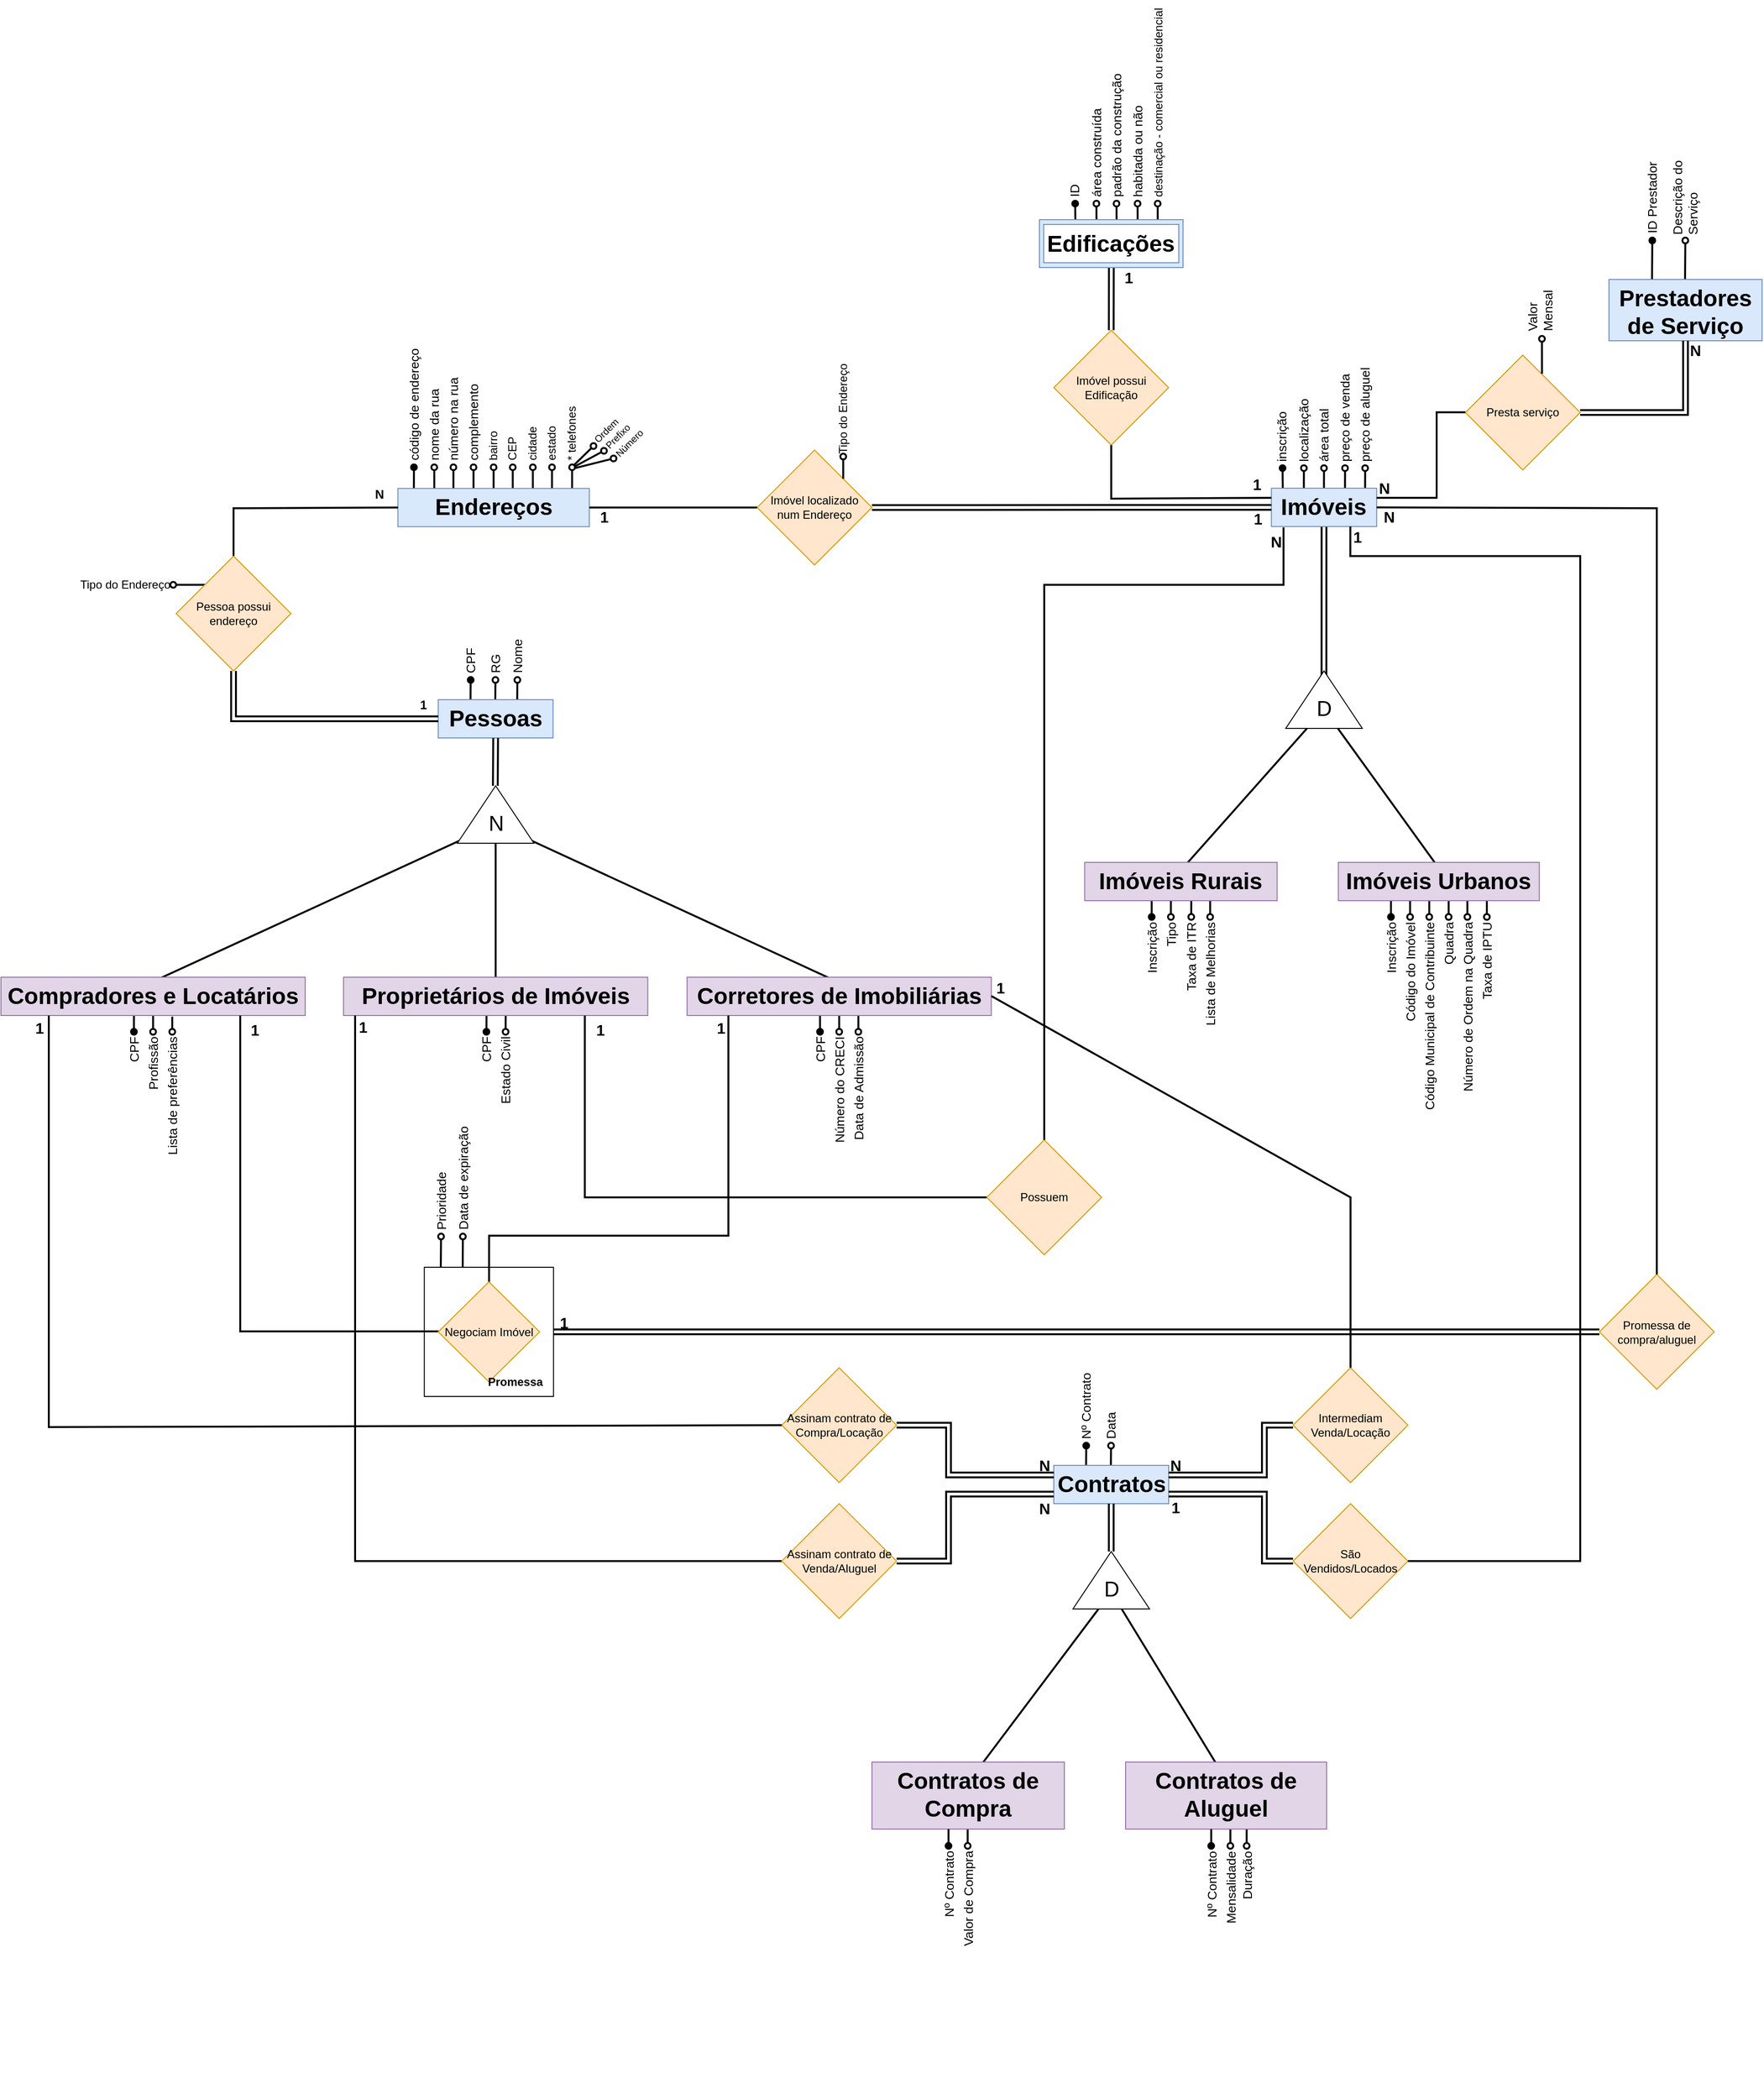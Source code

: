 <mxfile version="20.5.1" type="github">
  <diagram id="H2VPaapsh_yX2YAZHY69" name="Página-1">
    <mxGraphModel dx="6648" dy="3200" grid="1" gridSize="10" guides="1" tooltips="1" connect="1" arrows="1" fold="1" page="1" pageScale="1" pageWidth="1169" pageHeight="827" math="0" shadow="0">
      <root>
        <mxCell id="0" />
        <mxCell id="1" parent="0" />
        <mxCell id="tDW0GHBdHRXGgH65T0RM-130" value="" style="group" parent="1" vertex="1" connectable="0">
          <mxGeometry x="684.72" y="403.52" width="200" height="273.76" as="geometry" />
        </mxCell>
        <mxCell id="tDW0GHBdHRXGgH65T0RM-42" style="rounded=0;orthogonalLoop=1;jettySize=auto;html=1;endArrow=none;endFill=0;startArrow=oval;startFill=1;strokeWidth=2;targetPerimeterSpacing=6;sourcePerimeterSpacing=5;jumpStyle=none;sketch=0;shadow=0;align=left;" parent="tDW0GHBdHRXGgH65T0RM-130" source="tDW0GHBdHRXGgH65T0RM-43" edge="1">
          <mxGeometry relative="1" as="geometry">
            <mxPoint x="16.65" y="245.6" as="targetPoint" />
          </mxGeometry>
        </mxCell>
        <mxCell id="tDW0GHBdHRXGgH65T0RM-43" value="&lt;font face=&quot;Arial&quot;&gt;&lt;span style=&quot;font-size: 13.333px;&quot;&gt;código de endereço&lt;/span&gt;&lt;/font&gt;" style="text;html=1;strokeColor=none;fillColor=none;align=left;verticalAlign=middle;whiteSpace=wrap;rounded=0;rotation=-90;" parent="tDW0GHBdHRXGgH65T0RM-130" vertex="1">
          <mxGeometry x="-86.26" y="93.35" width="206.7" height="20" as="geometry" />
        </mxCell>
        <mxCell id="tDW0GHBdHRXGgH65T0RM-63" style="edgeStyle=none;rounded=0;sketch=0;jumpStyle=none;orthogonalLoop=1;jettySize=auto;html=1;shadow=0;strokeWidth=2;startArrow=oval;startFill=0;endArrow=none;endFill=0;sourcePerimeterSpacing=5;targetPerimeterSpacing=6;" parent="tDW0GHBdHRXGgH65T0RM-130" source="tDW0GHBdHRXGgH65T0RM-45" edge="1">
          <mxGeometry relative="1" as="geometry">
            <mxPoint x="38" y="245.6" as="targetPoint" />
          </mxGeometry>
        </mxCell>
        <mxCell id="tDW0GHBdHRXGgH65T0RM-45" value="&lt;div style=&quot;text-align: center;&quot;&gt;&lt;span style=&quot;background-color: initial; font-size: 13.333px;&quot;&gt;&lt;font face=&quot;Arial&quot;&gt;nome da rua&lt;/font&gt;&lt;/span&gt;&lt;/div&gt;" style="text;html=1;strokeColor=none;fillColor=none;align=left;verticalAlign=middle;whiteSpace=wrap;rounded=0;rotation=-90;" parent="tDW0GHBdHRXGgH65T0RM-130" vertex="1">
          <mxGeometry x="-65.35" y="93.35" width="206.7" height="20" as="geometry" />
        </mxCell>
        <mxCell id="tDW0GHBdHRXGgH65T0RM-64" style="edgeStyle=none;rounded=0;sketch=0;jumpStyle=none;orthogonalLoop=1;jettySize=auto;html=1;shadow=0;strokeWidth=2;startArrow=oval;startFill=0;endArrow=none;endFill=0;sourcePerimeterSpacing=5;targetPerimeterSpacing=6;" parent="tDW0GHBdHRXGgH65T0RM-130" source="tDW0GHBdHRXGgH65T0RM-47" edge="1">
          <mxGeometry relative="1" as="geometry">
            <mxPoint x="58" y="245.6" as="targetPoint" />
          </mxGeometry>
        </mxCell>
        <mxCell id="tDW0GHBdHRXGgH65T0RM-47" value="&lt;div style=&quot;text-align: center;&quot;&gt;&lt;span style=&quot;background-color: initial; font-size: 13.333px;&quot;&gt;&lt;font face=&quot;Arial&quot;&gt;número na rua&lt;/font&gt;&lt;/span&gt;&lt;/div&gt;" style="text;html=1;strokeColor=none;fillColor=none;align=left;verticalAlign=middle;whiteSpace=wrap;rounded=0;rotation=-90;" parent="tDW0GHBdHRXGgH65T0RM-130" vertex="1">
          <mxGeometry x="-45.35" y="93.35" width="206.7" height="20" as="geometry" />
        </mxCell>
        <mxCell id="tDW0GHBdHRXGgH65T0RM-65" style="edgeStyle=none;rounded=0;sketch=0;jumpStyle=none;orthogonalLoop=1;jettySize=auto;html=1;shadow=0;strokeWidth=2;startArrow=oval;startFill=0;endArrow=none;endFill=0;sourcePerimeterSpacing=5;targetPerimeterSpacing=6;" parent="tDW0GHBdHRXGgH65T0RM-130" source="tDW0GHBdHRXGgH65T0RM-49" edge="1">
          <mxGeometry relative="1" as="geometry">
            <mxPoint x="79.0" y="245.6" as="targetPoint" />
          </mxGeometry>
        </mxCell>
        <mxCell id="tDW0GHBdHRXGgH65T0RM-49" value="&lt;div style=&quot;text-align: center;&quot;&gt;&lt;span style=&quot;background-color: initial; font-size: 13.333px;&quot;&gt;&lt;font face=&quot;Arial&quot;&gt;complemento&lt;/font&gt;&lt;/span&gt;&lt;/div&gt;" style="text;html=1;strokeColor=none;fillColor=none;align=left;verticalAlign=middle;whiteSpace=wrap;rounded=0;rotation=-90;" parent="tDW0GHBdHRXGgH65T0RM-130" vertex="1">
          <mxGeometry x="-24.35" y="93.35" width="206.7" height="20" as="geometry" />
        </mxCell>
        <mxCell id="tDW0GHBdHRXGgH65T0RM-66" style="edgeStyle=none;rounded=0;sketch=0;jumpStyle=none;orthogonalLoop=1;jettySize=auto;html=1;shadow=0;strokeWidth=2;startArrow=oval;startFill=0;endArrow=none;endFill=0;sourcePerimeterSpacing=5;targetPerimeterSpacing=6;" parent="tDW0GHBdHRXGgH65T0RM-130" source="tDW0GHBdHRXGgH65T0RM-51" edge="1">
          <mxGeometry relative="1" as="geometry">
            <mxPoint x="100.0" y="245.6" as="targetPoint" />
          </mxGeometry>
        </mxCell>
        <mxCell id="tDW0GHBdHRXGgH65T0RM-51" value="&lt;div style=&quot;text-align: center;&quot;&gt;&lt;span style=&quot;background-color: initial;&quot;&gt;bairro&lt;/span&gt;&lt;/div&gt;" style="text;html=1;strokeColor=none;fillColor=none;align=left;verticalAlign=middle;whiteSpace=wrap;rounded=0;rotation=-90;" parent="tDW0GHBdHRXGgH65T0RM-130" vertex="1">
          <mxGeometry x="-3.35" y="93.35" width="206.7" height="20" as="geometry" />
        </mxCell>
        <mxCell id="tDW0GHBdHRXGgH65T0RM-67" style="edgeStyle=none;rounded=0;sketch=0;jumpStyle=none;orthogonalLoop=1;jettySize=auto;html=1;shadow=0;strokeWidth=2;startArrow=oval;startFill=0;endArrow=none;endFill=0;sourcePerimeterSpacing=5;targetPerimeterSpacing=6;" parent="tDW0GHBdHRXGgH65T0RM-130" source="tDW0GHBdHRXGgH65T0RM-54" edge="1">
          <mxGeometry relative="1" as="geometry">
            <mxPoint x="120.0" y="245.6" as="targetPoint" />
          </mxGeometry>
        </mxCell>
        <mxCell id="tDW0GHBdHRXGgH65T0RM-54" value="&lt;div style=&quot;text-align: center;&quot;&gt;&lt;span style=&quot;background-color: initial;&quot;&gt;CEP&lt;/span&gt;&lt;/div&gt;" style="text;html=1;strokeColor=none;fillColor=none;align=left;verticalAlign=middle;whiteSpace=wrap;rounded=0;rotation=-90;" parent="tDW0GHBdHRXGgH65T0RM-130" vertex="1">
          <mxGeometry x="16.65" y="93.35" width="206.7" height="20" as="geometry" />
        </mxCell>
        <mxCell id="tDW0GHBdHRXGgH65T0RM-68" style="edgeStyle=none;rounded=0;sketch=0;jumpStyle=none;orthogonalLoop=1;jettySize=auto;html=1;shadow=0;strokeWidth=2;startArrow=oval;startFill=0;endArrow=none;endFill=0;sourcePerimeterSpacing=5;targetPerimeterSpacing=6;" parent="tDW0GHBdHRXGgH65T0RM-130" source="tDW0GHBdHRXGgH65T0RM-56" edge="1">
          <mxGeometry relative="1" as="geometry">
            <mxPoint x="141.0" y="245.6" as="targetPoint" />
          </mxGeometry>
        </mxCell>
        <mxCell id="tDW0GHBdHRXGgH65T0RM-56" value="&lt;div style=&quot;text-align: center;&quot;&gt;cidade&lt;br&gt;&lt;/div&gt;" style="text;html=1;strokeColor=none;fillColor=none;align=left;verticalAlign=middle;whiteSpace=wrap;rounded=0;rotation=-90;" parent="tDW0GHBdHRXGgH65T0RM-130" vertex="1">
          <mxGeometry x="37.65" y="93.35" width="206.7" height="20" as="geometry" />
        </mxCell>
        <mxCell id="tDW0GHBdHRXGgH65T0RM-69" style="edgeStyle=none;rounded=0;sketch=0;jumpStyle=none;orthogonalLoop=1;jettySize=auto;html=1;shadow=0;strokeWidth=2;startArrow=oval;startFill=0;endArrow=none;endFill=0;sourcePerimeterSpacing=5;targetPerimeterSpacing=6;" parent="tDW0GHBdHRXGgH65T0RM-130" source="tDW0GHBdHRXGgH65T0RM-58" edge="1">
          <mxGeometry relative="1" as="geometry">
            <mxPoint x="161.0" y="245.6" as="targetPoint" />
          </mxGeometry>
        </mxCell>
        <mxCell id="tDW0GHBdHRXGgH65T0RM-58" value="&lt;div style=&quot;text-align: center;&quot;&gt;estado&lt;/div&gt;" style="text;html=1;strokeColor=none;fillColor=none;align=left;verticalAlign=middle;whiteSpace=wrap;rounded=0;rotation=-90;" parent="tDW0GHBdHRXGgH65T0RM-130" vertex="1">
          <mxGeometry x="57.65" y="93.35" width="206.7" height="20" as="geometry" />
        </mxCell>
        <mxCell id="tDW0GHBdHRXGgH65T0RM-70" style="edgeStyle=none;rounded=0;sketch=0;jumpStyle=none;orthogonalLoop=1;jettySize=auto;html=1;shadow=0;strokeWidth=2;startArrow=oval;startFill=0;endArrow=none;endFill=0;sourcePerimeterSpacing=5;targetPerimeterSpacing=6;" parent="tDW0GHBdHRXGgH65T0RM-130" source="tDW0GHBdHRXGgH65T0RM-60" edge="1">
          <mxGeometry relative="1" as="geometry">
            <mxPoint x="182.0" y="245.6" as="targetPoint" />
          </mxGeometry>
        </mxCell>
        <mxCell id="tDW0GHBdHRXGgH65T0RM-60" value="&lt;div style=&quot;text-align: center;&quot;&gt;* telefones&lt;/div&gt;" style="text;html=1;strokeColor=none;fillColor=none;align=left;verticalAlign=middle;whiteSpace=wrap;rounded=0;rotation=-90;" parent="tDW0GHBdHRXGgH65T0RM-130" vertex="1">
          <mxGeometry x="78.65" y="93.35" width="206.7" height="20" as="geometry" />
        </mxCell>
        <mxCell id="tDW0GHBdHRXGgH65T0RM-52" value="&lt;h1&gt;Endereços&lt;/h1&gt;" style="text;html=1;strokeColor=#6c8ebf;fillColor=#dae8fc;spacing=5;spacingTop=-20;whiteSpace=wrap;overflow=hidden;rounded=0;align=center;" parent="tDW0GHBdHRXGgH65T0RM-130" vertex="1">
          <mxGeometry y="233.76" width="200" height="40" as="geometry" />
        </mxCell>
        <mxCell id="juvA3DMkGafzzROGnHUN-27" style="rounded=0;sketch=0;jumpStyle=none;orthogonalLoop=1;jettySize=auto;html=1;shadow=0;strokeWidth=2;startArrow=oval;startFill=0;endArrow=none;endFill=0;sourcePerimeterSpacing=5;targetPerimeterSpacing=6;" parent="tDW0GHBdHRXGgH65T0RM-130" edge="1">
          <mxGeometry relative="1" as="geometry">
            <mxPoint x="183.94" y="209.48" as="targetPoint" />
            <mxPoint x="204.35" y="189.48" as="sourcePoint" />
          </mxGeometry>
        </mxCell>
        <mxCell id="AmZP4e-YaUcixo_ywfhp-5" style="rounded=0;orthogonalLoop=1;jettySize=auto;html=1;entryX=0;entryY=0.5;entryDx=0;entryDy=0;endArrow=none;endFill=0;strokeWidth=2;jumpSize=0;exitX=0.5;exitY=0;exitDx=0;exitDy=0;" parent="1" source="AmZP4e-YaUcixo_ywfhp-3" target="tDW0GHBdHRXGgH65T0RM-52" edge="1">
          <mxGeometry relative="1" as="geometry">
            <Array as="points">
              <mxPoint x="513" y="658" />
            </Array>
          </mxGeometry>
        </mxCell>
        <mxCell id="tDW0GHBdHRXGgH65T0RM-232" style="edgeStyle=none;rounded=0;sketch=0;jumpStyle=none;orthogonalLoop=1;jettySize=auto;html=1;shadow=0;strokeWidth=2;fontSize=22;startArrow=none;startFill=0;endArrow=none;endFill=0;startSize=6;endSize=0;sourcePerimeterSpacing=-5;targetPerimeterSpacing=0;entryX=0.548;entryY=0.5;entryDx=0;entryDy=0;entryPerimeter=0;" parent="1" source="tDW0GHBdHRXGgH65T0RM-229" target="tDW0GHBdHRXGgH65T0RM-204" edge="1">
          <mxGeometry relative="1" as="geometry">
            <mxPoint x="1752.26" y="1008" as="targetPoint" />
          </mxGeometry>
        </mxCell>
        <mxCell id="tDW0GHBdHRXGgH65T0RM-231" style="edgeStyle=none;rounded=0;sketch=0;jumpStyle=none;orthogonalLoop=1;jettySize=auto;html=1;shadow=0;strokeWidth=2;fontSize=22;startArrow=none;startFill=0;endArrow=none;endFill=0;startSize=6;endSize=5;sourcePerimeterSpacing=-5;targetPerimeterSpacing=6;entryX=0.448;entryY=0.5;entryDx=0;entryDy=0;entryPerimeter=0;" parent="1" source="tDW0GHBdHRXGgH65T0RM-229" target="tDW0GHBdHRXGgH65T0RM-187" edge="1">
          <mxGeometry relative="1" as="geometry">
            <mxPoint x="1522.26" y="1008" as="targetPoint" />
          </mxGeometry>
        </mxCell>
        <mxCell id="tDW0GHBdHRXGgH65T0RM-230" style="edgeStyle=none;rounded=0;sketch=0;jumpStyle=none;orthogonalLoop=1;jettySize=auto;html=1;shadow=0;strokeWidth=2;fontSize=22;startArrow=none;startFill=0;endArrow=none;endFill=0;sourcePerimeterSpacing=-5;targetPerimeterSpacing=0;shape=link;" parent="1" source="DJ1_3ebVLV-oCw10OSI2-1" edge="1">
          <mxGeometry relative="1" as="geometry">
            <mxPoint x="1652.26" y="838" as="targetPoint" />
          </mxGeometry>
        </mxCell>
        <mxCell id="tDW0GHBdHRXGgH65T0RM-128" value="" style="group" parent="1" vertex="1" connectable="0">
          <mxGeometry x="1597.31" y="499.003" width="142.69" height="178.097" as="geometry" />
        </mxCell>
        <mxCell id="tDW0GHBdHRXGgH65T0RM-16" style="rounded=0;orthogonalLoop=1;jettySize=auto;html=1;endArrow=none;endFill=0;startArrow=oval;startFill=1;strokeWidth=2;targetPerimeterSpacing=6;sourcePerimeterSpacing=5;jumpStyle=none;sketch=0;shadow=0;align=left;" parent="tDW0GHBdHRXGgH65T0RM-128" source="DJ1_3ebVLV-oCw10OSI2-38" edge="1">
          <mxGeometry relative="1" as="geometry">
            <mxPoint x="11.95" y="141.047" as="targetPoint" />
          </mxGeometry>
        </mxCell>
        <mxCell id="DJ1_3ebVLV-oCw10OSI2-38" value="&lt;span style=&quot;font-family: Arial; font-size: 13.333px;&quot;&gt;inscrição&lt;br&gt;&lt;/span&gt;" style="text;html=1;strokeColor=none;fillColor=none;align=left;verticalAlign=middle;whiteSpace=wrap;rounded=0;rotation=-90;" parent="tDW0GHBdHRXGgH65T0RM-128" vertex="1">
          <mxGeometry x="-45.05" y="46.047" width="112.095" height="20" as="geometry" />
        </mxCell>
        <mxCell id="tDW0GHBdHRXGgH65T0RM-20" style="edgeStyle=none;rounded=0;sketch=0;jumpStyle=none;orthogonalLoop=1;jettySize=auto;html=1;shadow=0;strokeWidth=2;startArrow=oval;startFill=0;endArrow=none;endFill=0;sourcePerimeterSpacing=5;targetPerimeterSpacing=6;align=left;" parent="tDW0GHBdHRXGgH65T0RM-128" source="DJ1_3ebVLV-oCw10OSI2-39" edge="1">
          <mxGeometry relative="1" as="geometry">
            <mxPoint x="33.95" y="141.047" as="targetPoint" />
          </mxGeometry>
        </mxCell>
        <mxCell id="DJ1_3ebVLV-oCw10OSI2-39" value="&lt;span style=&quot;font-family: Arial; font-size: 13.333px;&quot;&gt;localização&lt;/span&gt;&lt;span style=&quot;font-family: Arial; font-size: 13.333px;&quot;&gt;&lt;br&gt;&lt;/span&gt;" style="text;html=1;strokeColor=none;fillColor=none;align=left;verticalAlign=middle;whiteSpace=wrap;rounded=0;rotation=-90;" parent="tDW0GHBdHRXGgH65T0RM-128" vertex="1">
          <mxGeometry x="-22.05" y="46.047" width="112.095" height="20" as="geometry" />
        </mxCell>
        <mxCell id="tDW0GHBdHRXGgH65T0RM-21" style="edgeStyle=none;rounded=0;sketch=0;jumpStyle=none;orthogonalLoop=1;jettySize=auto;html=1;shadow=0;strokeWidth=2;startArrow=oval;startFill=0;endArrow=none;endFill=0;sourcePerimeterSpacing=5;targetPerimeterSpacing=6;align=left;" parent="tDW0GHBdHRXGgH65T0RM-128" source="DJ1_3ebVLV-oCw10OSI2-40" edge="1">
          <mxGeometry relative="1" as="geometry">
            <mxPoint x="54.95" y="141.047" as="targetPoint" />
          </mxGeometry>
        </mxCell>
        <mxCell id="DJ1_3ebVLV-oCw10OSI2-40" value="&lt;span style=&quot;font-family: Arial; font-size: 13.333px;&quot;&gt;área total&lt;/span&gt;&lt;span style=&quot;font-family: Arial; font-size: 13.333px;&quot;&gt;&lt;br&gt;&lt;/span&gt;" style="text;html=1;strokeColor=none;fillColor=none;align=left;verticalAlign=middle;whiteSpace=wrap;rounded=0;rotation=-90;" parent="tDW0GHBdHRXGgH65T0RM-128" vertex="1">
          <mxGeometry x="-1.05" y="46.047" width="112.095" height="20" as="geometry" />
        </mxCell>
        <mxCell id="tDW0GHBdHRXGgH65T0RM-22" style="edgeStyle=none;rounded=0;sketch=0;jumpStyle=none;orthogonalLoop=1;jettySize=auto;html=1;shadow=0;strokeWidth=2;startArrow=oval;startFill=0;endArrow=none;endFill=0;sourcePerimeterSpacing=5;targetPerimeterSpacing=6;align=left;" parent="tDW0GHBdHRXGgH65T0RM-128" source="DJ1_3ebVLV-oCw10OSI2-41" edge="1">
          <mxGeometry relative="1" as="geometry">
            <mxPoint x="76.95" y="141.047" as="targetPoint" />
          </mxGeometry>
        </mxCell>
        <mxCell id="DJ1_3ebVLV-oCw10OSI2-41" value="&lt;span style=&quot;font-family: Arial; font-size: 13.333px;&quot;&gt;preço de venda&lt;/span&gt;&lt;span style=&quot;font-family: Arial; font-size: 13.333px;&quot;&gt;&lt;br&gt;&lt;/span&gt;" style="text;html=1;strokeColor=none;fillColor=none;align=left;verticalAlign=middle;whiteSpace=wrap;rounded=0;rotation=-90;" parent="tDW0GHBdHRXGgH65T0RM-128" vertex="1">
          <mxGeometry x="20.95" y="46.047" width="112.095" height="20" as="geometry" />
        </mxCell>
        <mxCell id="tDW0GHBdHRXGgH65T0RM-23" style="edgeStyle=none;rounded=0;sketch=0;jumpStyle=none;orthogonalLoop=1;jettySize=auto;html=1;shadow=0;strokeWidth=2;startArrow=oval;startFill=0;endArrow=none;endFill=0;sourcePerimeterSpacing=5;targetPerimeterSpacing=6;align=left;" parent="tDW0GHBdHRXGgH65T0RM-128" source="DJ1_3ebVLV-oCw10OSI2-42" edge="1">
          <mxGeometry relative="1" as="geometry">
            <mxPoint x="97.95" y="141.047" as="targetPoint" />
          </mxGeometry>
        </mxCell>
        <mxCell id="DJ1_3ebVLV-oCw10OSI2-42" value="&lt;span style=&quot;font-family: Arial; font-size: 13.333px;&quot;&gt;preço de aluguel&lt;/span&gt;&lt;span style=&quot;font-family: Arial; font-size: 13.333px;&quot;&gt;&lt;br&gt;&lt;/span&gt;" style="text;html=1;strokeColor=none;fillColor=none;align=left;verticalAlign=middle;whiteSpace=wrap;rounded=0;rotation=-90;" parent="tDW0GHBdHRXGgH65T0RM-128" vertex="1">
          <mxGeometry x="41.95" y="46.047" width="112.095" height="20" as="geometry" />
        </mxCell>
        <mxCell id="DJ1_3ebVLV-oCw10OSI2-1" value="&lt;h1&gt;Imóveis&lt;/h1&gt;" style="text;html=1;strokeColor=#6c8ebf;fillColor=#dae8fc;spacing=5;spacingTop=-20;whiteSpace=wrap;overflow=hidden;rounded=0;align=center;" parent="tDW0GHBdHRXGgH65T0RM-128" vertex="1">
          <mxGeometry y="138.097" width="110" height="40" as="geometry" />
        </mxCell>
        <mxCell id="juvA3DMkGafzzROGnHUN-13" value="N" style="text;html=1;align=center;verticalAlign=middle;resizable=0;points=[];autosize=1;strokeColor=none;fillColor=none;fontStyle=1;fontSize=16;" parent="tDW0GHBdHRXGgH65T0RM-128" vertex="1">
          <mxGeometry x="97.69" y="122.997" width="40" height="30" as="geometry" />
        </mxCell>
        <mxCell id="tDW0GHBdHRXGgH65T0RM-201" value="" style="group" parent="1" vertex="1" connectable="0">
          <mxGeometry x="1402.26" y="1028" width="201.05" height="220" as="geometry" />
        </mxCell>
        <mxCell id="tDW0GHBdHRXGgH65T0RM-197" style="edgeStyle=none;rounded=0;sketch=0;jumpStyle=none;orthogonalLoop=1;jettySize=auto;html=1;shadow=0;strokeWidth=2;fontSize=22;startArrow=oval;startFill=1;endArrow=none;endFill=0;startSize=6;endSize=0;sourcePerimeterSpacing=3;targetPerimeterSpacing=0;" parent="tDW0GHBdHRXGgH65T0RM-201" source="tDW0GHBdHRXGgH65T0RM-191" edge="1">
          <mxGeometry relative="1" as="geometry">
            <mxPoint x="70" y="40" as="targetPoint" />
          </mxGeometry>
        </mxCell>
        <mxCell id="tDW0GHBdHRXGgH65T0RM-189" value="&lt;font face=&quot;Arial&quot;&gt;&lt;span style=&quot;font-size: 13.333px;&quot;&gt;Tipo&lt;/span&gt;&lt;/font&gt;" style="text;html=1;strokeColor=none;fillColor=none;align=right;verticalAlign=middle;whiteSpace=wrap;rounded=0;rotation=-90;" parent="tDW0GHBdHRXGgH65T0RM-201" vertex="1">
          <mxGeometry x="10.05" y="130" width="160" height="20" as="geometry" />
        </mxCell>
        <mxCell id="tDW0GHBdHRXGgH65T0RM-198" style="edgeStyle=none;rounded=0;sketch=0;jumpStyle=none;orthogonalLoop=1;jettySize=auto;html=1;entryX=0.448;entryY=0.973;entryDx=0;entryDy=0;entryPerimeter=0;shadow=0;strokeWidth=2;fontSize=22;startArrow=oval;startFill=0;endArrow=none;endFill=0;startSize=6;endSize=0;sourcePerimeterSpacing=3;targetPerimeterSpacing=0;" parent="tDW0GHBdHRXGgH65T0RM-201" source="tDW0GHBdHRXGgH65T0RM-189" target="tDW0GHBdHRXGgH65T0RM-187" edge="1">
          <mxGeometry relative="1" as="geometry" />
        </mxCell>
        <mxCell id="tDW0GHBdHRXGgH65T0RM-190" value="&lt;div style=&quot;&quot;&gt;&lt;span style=&quot;background-color: initial; font-size: 13.333px;&quot;&gt;&lt;font face=&quot;Arial&quot;&gt;Taxa de ITR&lt;/font&gt;&lt;/span&gt;&lt;/div&gt;" style="text;html=1;strokeColor=none;fillColor=none;align=right;verticalAlign=middle;whiteSpace=wrap;rounded=0;rotation=-90;" parent="tDW0GHBdHRXGgH65T0RM-201" vertex="1">
          <mxGeometry x="31.05" y="130" width="160" height="20" as="geometry" />
        </mxCell>
        <mxCell id="tDW0GHBdHRXGgH65T0RM-199" style="edgeStyle=none;rounded=0;sketch=0;jumpStyle=none;orthogonalLoop=1;jettySize=auto;html=1;entryX=0.554;entryY=0.976;entryDx=0;entryDy=0;entryPerimeter=0;shadow=0;strokeWidth=2;fontSize=22;startArrow=oval;startFill=0;endArrow=none;endFill=0;startSize=6;endSize=0;sourcePerimeterSpacing=3;targetPerimeterSpacing=0;" parent="tDW0GHBdHRXGgH65T0RM-201" source="tDW0GHBdHRXGgH65T0RM-190" target="tDW0GHBdHRXGgH65T0RM-187" edge="1">
          <mxGeometry relative="1" as="geometry" />
        </mxCell>
        <mxCell id="tDW0GHBdHRXGgH65T0RM-191" value="&lt;font face=&quot;Arial&quot;&gt;&lt;span style=&quot;font-size: 13.333px;&quot;&gt;Inscrição&lt;/span&gt;&lt;/font&gt;" style="text;html=1;strokeColor=none;fillColor=none;align=right;verticalAlign=middle;whiteSpace=wrap;rounded=0;rotation=-90;" parent="tDW0GHBdHRXGgH65T0RM-201" vertex="1">
          <mxGeometry x="-10" y="130" width="160" height="20" as="geometry" />
        </mxCell>
        <mxCell id="tDW0GHBdHRXGgH65T0RM-195" value="&lt;div style=&quot;&quot;&gt;&lt;span style=&quot;background-color: initial; font-size: 13.333px;&quot;&gt;&lt;font face=&quot;Arial&quot;&gt;Lista de Melhorias&lt;/font&gt;&lt;/span&gt;&lt;/div&gt;" style="text;html=1;strokeColor=none;fillColor=none;align=right;verticalAlign=middle;whiteSpace=wrap;rounded=0;rotation=-90;" parent="tDW0GHBdHRXGgH65T0RM-201" vertex="1">
          <mxGeometry x="51.05" y="130" width="160" height="20" as="geometry" />
        </mxCell>
        <mxCell id="tDW0GHBdHRXGgH65T0RM-200" style="edgeStyle=none;rounded=0;sketch=0;jumpStyle=none;orthogonalLoop=1;jettySize=auto;html=1;shadow=0;strokeWidth=2;fontSize=22;startArrow=oval;startFill=0;endArrow=none;endFill=0;startSize=6;endSize=0;sourcePerimeterSpacing=3;targetPerimeterSpacing=0;entryX=0.652;entryY=0.984;entryDx=0;entryDy=0;entryPerimeter=0;" parent="tDW0GHBdHRXGgH65T0RM-201" source="tDW0GHBdHRXGgH65T0RM-195" target="tDW0GHBdHRXGgH65T0RM-187" edge="1">
          <mxGeometry relative="1" as="geometry">
            <mxPoint x="131" y="40" as="targetPoint" />
          </mxGeometry>
        </mxCell>
        <mxCell id="tDW0GHBdHRXGgH65T0RM-187" value="&lt;h1&gt;Imóveis Rurais&lt;/h1&gt;" style="text;html=1;strokeColor=#9673a6;fillColor=#e1d5e7;spacing=5;spacingTop=-20;whiteSpace=wrap;overflow=hidden;rounded=0;align=center;" parent="tDW0GHBdHRXGgH65T0RM-201" vertex="1">
          <mxGeometry width="201.05" height="40" as="geometry" />
        </mxCell>
        <mxCell id="tDW0GHBdHRXGgH65T0RM-226" value="" style="group" parent="1" vertex="1" connectable="0">
          <mxGeometry x="1667.26" y="1028" width="210" height="300" as="geometry" />
        </mxCell>
        <mxCell id="tDW0GHBdHRXGgH65T0RM-218" value="" style="group;rotation=-90;" parent="tDW0GHBdHRXGgH65T0RM-226" vertex="1" connectable="0">
          <mxGeometry x="-15" y="120" width="240" height="120" as="geometry" />
        </mxCell>
        <mxCell id="tDW0GHBdHRXGgH65T0RM-205" value="&lt;font face=&quot;Arial&quot;&gt;&lt;span style=&quot;font-size: 13.333px;&quot;&gt;Código do Imóvel&lt;/span&gt;&lt;/font&gt;" style="text;html=1;strokeColor=none;fillColor=none;align=right;verticalAlign=middle;whiteSpace=wrap;rounded=0;rotation=-90;" parent="tDW0GHBdHRXGgH65T0RM-218" vertex="1">
          <mxGeometry x="-30" y="50" width="240" height="20" as="geometry" />
        </mxCell>
        <mxCell id="tDW0GHBdHRXGgH65T0RM-207" value="&lt;div style=&quot;&quot;&gt;&lt;font face=&quot;Arial&quot;&gt;&lt;span style=&quot;font-size: 13.333px;&quot;&gt;Código Municipal de Contribuinte&lt;/span&gt;&lt;/font&gt;&lt;br&gt;&lt;/div&gt;" style="text;html=1;strokeColor=none;fillColor=none;align=right;verticalAlign=middle;whiteSpace=wrap;rounded=0;rotation=-90;" parent="tDW0GHBdHRXGgH65T0RM-218" vertex="1">
          <mxGeometry x="-10" y="50" width="240" height="20" as="geometry" />
        </mxCell>
        <mxCell id="tDW0GHBdHRXGgH65T0RM-209" value="&lt;font face=&quot;Arial&quot;&gt;&lt;span style=&quot;font-size: 13.333px;&quot;&gt;Inscrição&lt;/span&gt;&lt;/font&gt;" style="text;html=1;strokeColor=none;fillColor=none;align=right;verticalAlign=middle;whiteSpace=wrap;rounded=0;rotation=-90;" parent="tDW0GHBdHRXGgH65T0RM-218" vertex="1">
          <mxGeometry x="-50" y="50" width="240" height="20" as="geometry" />
        </mxCell>
        <mxCell id="tDW0GHBdHRXGgH65T0RM-210" value="&lt;div style=&quot;&quot;&gt;&lt;span style=&quot;background-color: initial; font-size: 13.333px;&quot;&gt;&lt;font face=&quot;Arial&quot;&gt;Quadra&lt;/font&gt;&lt;/span&gt;&lt;/div&gt;" style="text;html=1;strokeColor=none;fillColor=none;align=right;verticalAlign=middle;whiteSpace=wrap;rounded=0;rotation=-90;" parent="tDW0GHBdHRXGgH65T0RM-218" vertex="1">
          <mxGeometry x="10" y="50" width="240" height="20" as="geometry" />
        </mxCell>
        <mxCell id="tDW0GHBdHRXGgH65T0RM-216" value="&lt;span id=&quot;docs-internal-guid-2ba1474c-7fff-8bc8-c969-615cef007e99&quot;&gt;&lt;span style=&quot;font-size: 10pt; font-family: Arial; background-color: transparent; font-variant-numeric: normal; font-variant-east-asian: normal; vertical-align: baseline;&quot;&gt;Número de Ordem na&amp;nbsp;&lt;span style=&quot;background-color: initial; font-size: 13.333px;&quot;&gt;Quadra&lt;/span&gt;&lt;br&gt;&lt;/span&gt;&lt;/span&gt;" style="text;html=1;strokeColor=none;fillColor=none;align=right;verticalAlign=middle;whiteSpace=wrap;rounded=0;rotation=-90;" parent="tDW0GHBdHRXGgH65T0RM-218" vertex="1">
          <mxGeometry x="30" y="50" width="240" height="20" as="geometry" />
        </mxCell>
        <mxCell id="tDW0GHBdHRXGgH65T0RM-217" value="&lt;span id=&quot;docs-internal-guid-2ba1474c-7fff-8bc8-c969-615cef007e99&quot;&gt;&lt;span style=&quot;font-size: 10pt; font-family: Arial; background-color: transparent; font-variant-numeric: normal; font-variant-east-asian: normal; vertical-align: baseline;&quot;&gt;Taxa de IPTU&lt;br&gt;&lt;/span&gt;&lt;/span&gt;" style="text;html=1;strokeColor=none;fillColor=none;align=right;verticalAlign=middle;whiteSpace=wrap;rounded=0;rotation=-90;" parent="tDW0GHBdHRXGgH65T0RM-218" vertex="1">
          <mxGeometry x="50" y="50" width="240" height="20" as="geometry" />
        </mxCell>
        <mxCell id="tDW0GHBdHRXGgH65T0RM-220" style="edgeStyle=none;rounded=0;sketch=0;jumpStyle=none;orthogonalLoop=1;jettySize=auto;html=1;shadow=0;strokeWidth=2;fontSize=22;startArrow=oval;startFill=1;endArrow=none;endFill=0;startSize=6;endSize=0;sourcePerimeterSpacing=3;targetPerimeterSpacing=0;" parent="tDW0GHBdHRXGgH65T0RM-226" source="tDW0GHBdHRXGgH65T0RM-209" edge="1">
          <mxGeometry relative="1" as="geometry">
            <mxPoint x="55" y="40" as="targetPoint" />
          </mxGeometry>
        </mxCell>
        <mxCell id="tDW0GHBdHRXGgH65T0RM-221" style="edgeStyle=none;rounded=0;sketch=0;jumpStyle=none;orthogonalLoop=1;jettySize=auto;html=1;entryX=0.357;entryY=1;entryDx=0;entryDy=0;entryPerimeter=0;shadow=0;strokeWidth=2;fontSize=22;startArrow=oval;startFill=0;endArrow=none;endFill=0;startSize=6;endSize=0;sourcePerimeterSpacing=3;targetPerimeterSpacing=0;" parent="tDW0GHBdHRXGgH65T0RM-226" source="tDW0GHBdHRXGgH65T0RM-205" target="tDW0GHBdHRXGgH65T0RM-204" edge="1">
          <mxGeometry relative="1" as="geometry" />
        </mxCell>
        <mxCell id="tDW0GHBdHRXGgH65T0RM-222" style="edgeStyle=none;rounded=0;sketch=0;jumpStyle=none;orthogonalLoop=1;jettySize=auto;html=1;shadow=0;strokeWidth=2;fontSize=22;startArrow=oval;startFill=0;endArrow=none;endFill=0;startSize=6;endSize=0;sourcePerimeterSpacing=3;targetPerimeterSpacing=0;" parent="tDW0GHBdHRXGgH65T0RM-226" source="tDW0GHBdHRXGgH65T0RM-207" edge="1">
          <mxGeometry relative="1" as="geometry">
            <mxPoint x="95" y="40" as="targetPoint" />
          </mxGeometry>
        </mxCell>
        <mxCell id="tDW0GHBdHRXGgH65T0RM-223" style="edgeStyle=none;rounded=0;sketch=0;jumpStyle=none;orthogonalLoop=1;jettySize=auto;html=1;entryX=0.549;entryY=0.988;entryDx=0;entryDy=0;entryPerimeter=0;shadow=0;strokeWidth=2;fontSize=22;startArrow=oval;startFill=0;endArrow=none;endFill=0;startSize=6;endSize=0;sourcePerimeterSpacing=3;targetPerimeterSpacing=0;" parent="tDW0GHBdHRXGgH65T0RM-226" source="tDW0GHBdHRXGgH65T0RM-210" target="tDW0GHBdHRXGgH65T0RM-204" edge="1">
          <mxGeometry relative="1" as="geometry" />
        </mxCell>
        <mxCell id="tDW0GHBdHRXGgH65T0RM-224" style="edgeStyle=none;rounded=0;sketch=0;jumpStyle=none;orthogonalLoop=1;jettySize=auto;html=1;entryX=0.642;entryY=0.993;entryDx=0;entryDy=0;entryPerimeter=0;shadow=0;strokeWidth=2;fontSize=22;startArrow=oval;startFill=0;endArrow=none;endFill=0;startSize=6;endSize=0;sourcePerimeterSpacing=3;targetPerimeterSpacing=0;" parent="tDW0GHBdHRXGgH65T0RM-226" source="tDW0GHBdHRXGgH65T0RM-216" target="tDW0GHBdHRXGgH65T0RM-204" edge="1">
          <mxGeometry relative="1" as="geometry" />
        </mxCell>
        <mxCell id="tDW0GHBdHRXGgH65T0RM-225" style="edgeStyle=none;rounded=0;sketch=0;jumpStyle=none;orthogonalLoop=1;jettySize=auto;html=1;entryX=0.739;entryY=0.986;entryDx=0;entryDy=0;entryPerimeter=0;shadow=0;strokeWidth=2;fontSize=22;startArrow=oval;startFill=0;endArrow=none;endFill=0;startSize=6;endSize=0;sourcePerimeterSpacing=3;targetPerimeterSpacing=0;" parent="tDW0GHBdHRXGgH65T0RM-226" source="tDW0GHBdHRXGgH65T0RM-217" target="tDW0GHBdHRXGgH65T0RM-204" edge="1">
          <mxGeometry relative="1" as="geometry" />
        </mxCell>
        <mxCell id="tDW0GHBdHRXGgH65T0RM-204" value="&lt;h1&gt;Imóveis Urbanos&lt;/h1&gt;" style="text;html=1;strokeColor=#9673a6;fillColor=#e1d5e7;spacing=5;spacingTop=-20;whiteSpace=wrap;overflow=hidden;rounded=0;align=center;" parent="tDW0GHBdHRXGgH65T0RM-226" vertex="1">
          <mxGeometry width="210" height="40" as="geometry" />
        </mxCell>
        <mxCell id="tDW0GHBdHRXGgH65T0RM-227" value="" style="group" parent="1" vertex="1" connectable="0">
          <mxGeometry x="1612.31" y="828" width="80" height="60" as="geometry" />
        </mxCell>
        <mxCell id="tDW0GHBdHRXGgH65T0RM-228" value="" style="triangle;whiteSpace=wrap;html=1;rotation=-90;" parent="tDW0GHBdHRXGgH65T0RM-227" vertex="1">
          <mxGeometry x="10" y="-10" width="60" height="80" as="geometry" />
        </mxCell>
        <mxCell id="tDW0GHBdHRXGgH65T0RM-229" value="D" style="text;html=1;align=center;verticalAlign=middle;resizable=0;points=[];autosize=1;strokeColor=none;fillColor=none;fontSize=22;" parent="tDW0GHBdHRXGgH65T0RM-227" vertex="1">
          <mxGeometry x="20" y="20" width="40" height="40" as="geometry" />
        </mxCell>
        <mxCell id="AmZP4e-YaUcixo_ywfhp-10" value="Imóvel possui Edificação" style="rhombus;whiteSpace=wrap;html=1;fillColor=#ffe6cc;strokeColor=#d79b00;" parent="1" vertex="1">
          <mxGeometry x="1370" y="472" width="120" height="120" as="geometry" />
        </mxCell>
        <mxCell id="AmZP4e-YaUcixo_ywfhp-11" style="rounded=0;orthogonalLoop=1;jettySize=auto;html=1;entryX=0.5;entryY=1;entryDx=0;entryDy=0;strokeWidth=2;endArrow=none;endFill=0;startSize=6;endSize=6;sourcePerimeterSpacing=0;targetPerimeterSpacing=0;exitX=0;exitY=0.25;exitDx=0;exitDy=0;" parent="1" source="DJ1_3ebVLV-oCw10OSI2-1" target="AmZP4e-YaUcixo_ywfhp-10" edge="1">
          <mxGeometry relative="1" as="geometry">
            <Array as="points">
              <mxPoint x="1430" y="648" />
            </Array>
          </mxGeometry>
        </mxCell>
        <mxCell id="tDW0GHBdHRXGgH65T0RM-183" style="edgeStyle=none;rounded=0;sketch=0;jumpStyle=none;orthogonalLoop=1;jettySize=auto;html=1;entryX=0.5;entryY=0;entryDx=0;entryDy=0;shadow=0;strokeWidth=2;fontSize=22;startArrow=none;startFill=0;endArrow=none;endFill=0;startSize=0;endSize=0;sourcePerimeterSpacing=0;targetPerimeterSpacing=0;" parent="1" source="tDW0GHBdHRXGgH65T0RM-148" target="tDW0GHBdHRXGgH65T0RM-138" edge="1">
          <mxGeometry relative="1" as="geometry" />
        </mxCell>
        <mxCell id="tDW0GHBdHRXGgH65T0RM-184" style="edgeStyle=none;rounded=0;sketch=0;jumpStyle=none;orthogonalLoop=1;jettySize=auto;html=1;shadow=0;strokeWidth=2;fontSize=22;startArrow=none;startFill=0;endArrow=none;endFill=0;startSize=0;endSize=0;sourcePerimeterSpacing=0;targetPerimeterSpacing=0;entryX=0.598;entryY=0.5;entryDx=0;entryDy=0;entryPerimeter=0;" parent="1" source="tDW0GHBdHRXGgH65T0RM-148" target="tDW0GHBdHRXGgH65T0RM-143" edge="1">
          <mxGeometry relative="1" as="geometry">
            <mxPoint x="706.83" y="1148" as="targetPoint" />
          </mxGeometry>
        </mxCell>
        <mxCell id="tDW0GHBdHRXGgH65T0RM-182" style="edgeStyle=none;rounded=0;sketch=0;jumpStyle=none;orthogonalLoop=1;jettySize=auto;html=1;entryX=0.462;entryY=0.25;entryDx=0;entryDy=0;shadow=0;strokeWidth=2;fontSize=22;startArrow=none;startFill=0;endArrow=none;endFill=0;startSize=0;endSize=0;sourcePerimeterSpacing=0;targetPerimeterSpacing=0;entryPerimeter=0;" parent="1" source="tDW0GHBdHRXGgH65T0RM-148" target="tDW0GHBdHRXGgH65T0RM-121" edge="1">
          <mxGeometry relative="1" as="geometry" />
        </mxCell>
        <mxCell id="tDW0GHBdHRXGgH65T0RM-131" value="" style="group" parent="1" vertex="1" connectable="0">
          <mxGeometry x="726.83" y="798" width="120" height="100" as="geometry" />
        </mxCell>
        <mxCell id="tDW0GHBdHRXGgH65T0RM-78" style="rounded=0;orthogonalLoop=1;jettySize=auto;html=1;endArrow=none;endFill=0;startArrow=oval;startFill=1;strokeWidth=2;targetPerimeterSpacing=6;sourcePerimeterSpacing=5;jumpStyle=none;sketch=0;shadow=0;align=left;" parent="tDW0GHBdHRXGgH65T0RM-131" source="tDW0GHBdHRXGgH65T0RM-79" edge="1">
          <mxGeometry relative="1" as="geometry">
            <mxPoint x="33.655" y="71.811" as="targetPoint" />
          </mxGeometry>
        </mxCell>
        <mxCell id="tDW0GHBdHRXGgH65T0RM-79" value="&lt;font face=&quot;Arial&quot;&gt;&lt;span style=&quot;font-size: 13.333px;&quot;&gt;CPF&lt;/span&gt;&lt;/font&gt;" style="text;html=1;strokeColor=none;fillColor=none;align=left;verticalAlign=middle;whiteSpace=wrap;rounded=0;rotation=-90;" parent="tDW0GHBdHRXGgH65T0RM-131" vertex="1">
          <mxGeometry x="16.178" y="6.455" width="35.902" height="19.999" as="geometry" />
        </mxCell>
        <mxCell id="tDW0GHBdHRXGgH65T0RM-122" style="rounded=0;orthogonalLoop=1;jettySize=auto;html=1;endArrow=none;endFill=0;startArrow=oval;startFill=0;strokeWidth=2;targetPerimeterSpacing=6;sourcePerimeterSpacing=5;jumpStyle=none;sketch=0;shadow=0;align=left;" parent="tDW0GHBdHRXGgH65T0RM-131" source="tDW0GHBdHRXGgH65T0RM-123" edge="1">
          <mxGeometry relative="1" as="geometry">
            <mxPoint x="59.531" y="71.811" as="targetPoint" />
          </mxGeometry>
        </mxCell>
        <mxCell id="tDW0GHBdHRXGgH65T0RM-123" value="&lt;font face=&quot;Arial&quot;&gt;&lt;span style=&quot;font-size: 13.333px;&quot;&gt;RG&lt;/span&gt;&lt;/font&gt;" style="text;html=1;strokeColor=none;fillColor=none;align=left;verticalAlign=middle;whiteSpace=wrap;rounded=0;rotation=-90;" parent="tDW0GHBdHRXGgH65T0RM-131" vertex="1">
          <mxGeometry x="42.055" y="6.455" width="35.902" height="19.999" as="geometry" />
        </mxCell>
        <mxCell id="tDW0GHBdHRXGgH65T0RM-124" style="rounded=0;orthogonalLoop=1;jettySize=auto;html=1;endArrow=none;endFill=0;startArrow=oval;startFill=0;strokeWidth=2;targetPerimeterSpacing=6;sourcePerimeterSpacing=5;jumpStyle=none;sketch=0;shadow=0;align=left;" parent="tDW0GHBdHRXGgH65T0RM-131" source="tDW0GHBdHRXGgH65T0RM-125" edge="1">
          <mxGeometry relative="1" as="geometry">
            <mxPoint x="82.44" y="71.811" as="targetPoint" />
          </mxGeometry>
        </mxCell>
        <mxCell id="tDW0GHBdHRXGgH65T0RM-125" value="&lt;font face=&quot;Arial&quot;&gt;&lt;span style=&quot;font-size: 13.333px;&quot;&gt;Nome&lt;/span&gt;&lt;/font&gt;" style="text;html=1;strokeColor=none;fillColor=none;align=left;verticalAlign=middle;whiteSpace=wrap;rounded=0;rotation=-90;" parent="tDW0GHBdHRXGgH65T0RM-131" vertex="1">
          <mxGeometry x="64.964" y="6.455" width="35.902" height="19.999" as="geometry" />
        </mxCell>
        <mxCell id="tDW0GHBdHRXGgH65T0RM-96" value="&lt;h1&gt;Pessoas&lt;/h1&gt;" style="text;html=1;strokeColor=#6c8ebf;fillColor=#dae8fc;spacing=5;spacingTop=-20;whiteSpace=wrap;overflow=hidden;rounded=0;align=center;" parent="tDW0GHBdHRXGgH65T0RM-131" vertex="1">
          <mxGeometry y="60.002" width="120.0" height="39.998" as="geometry" />
        </mxCell>
        <mxCell id="tDW0GHBdHRXGgH65T0RM-150" value="" style="group" parent="1" vertex="1" connectable="0">
          <mxGeometry x="746.83" y="948" width="80" height="60" as="geometry" />
        </mxCell>
        <mxCell id="tDW0GHBdHRXGgH65T0RM-147" value="" style="triangle;whiteSpace=wrap;html=1;rotation=-90;" parent="tDW0GHBdHRXGgH65T0RM-150" vertex="1">
          <mxGeometry x="10" y="-10" width="60" height="80" as="geometry" />
        </mxCell>
        <mxCell id="tDW0GHBdHRXGgH65T0RM-148" value="N" style="text;html=1;align=center;verticalAlign=middle;resizable=0;points=[];autosize=1;strokeColor=none;fillColor=none;fontSize=22;" parent="tDW0GHBdHRXGgH65T0RM-150" vertex="1">
          <mxGeometry x="20" y="20" width="40" height="40" as="geometry" />
        </mxCell>
        <mxCell id="tDW0GHBdHRXGgH65T0RM-178" value="" style="group" parent="1" vertex="1" connectable="0">
          <mxGeometry x="986.83" y="1148" width="317.89" height="220.0" as="geometry" />
        </mxCell>
        <mxCell id="tDW0GHBdHRXGgH65T0RM-170" value="&lt;font face=&quot;Arial&quot;&gt;&lt;span style=&quot;font-size: 13.333px;&quot;&gt;CPF&lt;/span&gt;&lt;/font&gt;" style="text;html=1;strokeColor=none;fillColor=none;align=right;verticalAlign=middle;whiteSpace=wrap;rounded=0;rotation=-90;" parent="tDW0GHBdHRXGgH65T0RM-178" vertex="1">
          <mxGeometry x="58.94" y="130.0" width="160" height="20" as="geometry" />
        </mxCell>
        <mxCell id="tDW0GHBdHRXGgH65T0RM-171" value="&lt;span style=&quot;font-family: Arial; font-size: 13.333px;&quot;&gt;Número do CRECI&lt;/span&gt;" style="text;html=1;strokeColor=none;fillColor=none;align=right;verticalAlign=middle;whiteSpace=wrap;rounded=0;rotation=-90;" parent="tDW0GHBdHRXGgH65T0RM-178" vertex="1">
          <mxGeometry x="78.94" y="130.0" width="160" height="20" as="geometry" />
        </mxCell>
        <mxCell id="tDW0GHBdHRXGgH65T0RM-172" value="&lt;span style=&quot;font-family: Arial; font-size: 13.333px;&quot;&gt;Data de Admissão&lt;/span&gt;" style="text;html=1;strokeColor=none;fillColor=none;align=right;verticalAlign=middle;whiteSpace=wrap;rounded=0;rotation=-90;" parent="tDW0GHBdHRXGgH65T0RM-178" vertex="1">
          <mxGeometry x="98.94" y="130.0" width="160" height="20" as="geometry" />
        </mxCell>
        <mxCell id="tDW0GHBdHRXGgH65T0RM-173" style="edgeStyle=none;rounded=0;sketch=0;jumpStyle=none;orthogonalLoop=1;jettySize=auto;html=1;entryX=0.437;entryY=0.987;entryDx=0;entryDy=0;entryPerimeter=0;shadow=0;strokeWidth=2;fontSize=22;startArrow=oval;startFill=1;endArrow=none;endFill=0;startSize=6;endSize=9;sourcePerimeterSpacing=3;targetPerimeterSpacing=11;" parent="tDW0GHBdHRXGgH65T0RM-178" source="tDW0GHBdHRXGgH65T0RM-170" target="tDW0GHBdHRXGgH65T0RM-143" edge="1">
          <mxGeometry relative="1" as="geometry" />
        </mxCell>
        <mxCell id="tDW0GHBdHRXGgH65T0RM-174" style="edgeStyle=none;rounded=0;sketch=0;jumpStyle=none;orthogonalLoop=1;jettySize=auto;html=1;entryX=0.5;entryY=1;entryDx=0;entryDy=0;shadow=0;strokeWidth=2;fontSize=22;startArrow=oval;startFill=0;endArrow=none;endFill=0;startSize=6;endSize=9;sourcePerimeterSpacing=3;targetPerimeterSpacing=11;" parent="tDW0GHBdHRXGgH65T0RM-178" source="tDW0GHBdHRXGgH65T0RM-171" target="tDW0GHBdHRXGgH65T0RM-143" edge="1">
          <mxGeometry relative="1" as="geometry" />
        </mxCell>
        <mxCell id="tDW0GHBdHRXGgH65T0RM-175" style="edgeStyle=none;rounded=0;sketch=0;jumpStyle=none;orthogonalLoop=1;jettySize=auto;html=1;entryX=0.563;entryY=1;entryDx=0;entryDy=0;entryPerimeter=0;shadow=0;strokeWidth=2;fontSize=22;startArrow=oval;startFill=0;endArrow=none;endFill=0;startSize=6;endSize=9;sourcePerimeterSpacing=3;targetPerimeterSpacing=11;" parent="tDW0GHBdHRXGgH65T0RM-178" source="tDW0GHBdHRXGgH65T0RM-172" target="tDW0GHBdHRXGgH65T0RM-143" edge="1">
          <mxGeometry relative="1" as="geometry" />
        </mxCell>
        <mxCell id="tDW0GHBdHRXGgH65T0RM-143" value="&lt;h1&gt;Corretores de Imobiliárias&lt;/h1&gt;" style="text;html=1;strokeColor=#9673a6;fillColor=#e1d5e7;spacing=5;spacingTop=-20;whiteSpace=wrap;overflow=hidden;rounded=0;align=center;" parent="tDW0GHBdHRXGgH65T0RM-178" vertex="1">
          <mxGeometry width="317.89" height="40" as="geometry" />
        </mxCell>
        <mxCell id="nHgO_PmPx13Qi92ud4SD-17" style="edgeStyle=none;rounded=0;sketch=0;jumpStyle=none;orthogonalLoop=1;jettySize=auto;html=1;shadow=0;strokeWidth=2;fontSize=22;startArrow=none;startFill=0;endArrow=none;endFill=0;startSize=0;endSize=0;sourcePerimeterSpacing=0;targetPerimeterSpacing=0;entryX=0.501;entryY=0.126;entryDx=0;entryDy=0;entryPerimeter=0;" parent="tDW0GHBdHRXGgH65T0RM-178" target="nHgO_PmPx13Qi92ud4SD-4" edge="1">
          <mxGeometry relative="1" as="geometry">
            <mxPoint x="43.171" y="40" as="sourcePoint" />
            <mxPoint x="-226.83" y="270" as="targetPoint" />
            <Array as="points">
              <mxPoint x="43.17" y="270" />
              <mxPoint x="-206.83" y="270" />
            </Array>
          </mxGeometry>
        </mxCell>
        <mxCell id="nHgO_PmPx13Qi92ud4SD-125" value="1" style="text;html=1;align=center;verticalAlign=middle;resizable=0;points=[];autosize=1;strokeColor=none;fillColor=none;fontStyle=1;fontSize=16;" parent="tDW0GHBdHRXGgH65T0RM-178" vertex="1">
          <mxGeometry x="20.17" y="38" width="30" height="30" as="geometry" />
        </mxCell>
        <mxCell id="tDW0GHBdHRXGgH65T0RM-240" value="" style="group" parent="1" vertex="1" connectable="0">
          <mxGeometry x="627.89" y="1148" width="317.89" height="290" as="geometry" />
        </mxCell>
        <mxCell id="tDW0GHBdHRXGgH65T0RM-165" value="&lt;font face=&quot;Arial&quot;&gt;&lt;span style=&quot;font-size: 13.333px;&quot;&gt;CPF&lt;/span&gt;&lt;/font&gt;" style="text;html=1;strokeColor=none;fillColor=none;align=right;verticalAlign=middle;whiteSpace=wrap;rounded=0;rotation=-90;" parent="tDW0GHBdHRXGgH65T0RM-240" vertex="1">
          <mxGeometry x="68.94" y="130" width="160" height="20" as="geometry" />
        </mxCell>
        <mxCell id="tDW0GHBdHRXGgH65T0RM-167" value="&lt;font face=&quot;Arial&quot;&gt;&lt;span style=&quot;font-size: 13.333px;&quot;&gt;Estado Civil&lt;/span&gt;&lt;/font&gt;" style="text;html=1;strokeColor=none;fillColor=none;align=right;verticalAlign=middle;whiteSpace=wrap;rounded=0;rotation=-90;" parent="tDW0GHBdHRXGgH65T0RM-240" vertex="1">
          <mxGeometry x="88.94" y="130" width="160" height="20" as="geometry" />
        </mxCell>
        <mxCell id="tDW0GHBdHRXGgH65T0RM-237" style="edgeStyle=none;rounded=0;sketch=0;jumpStyle=none;orthogonalLoop=1;jettySize=auto;html=1;entryX=0.47;entryY=0.984;entryDx=0;entryDy=0;entryPerimeter=0;shadow=0;strokeWidth=2;fontSize=22;startArrow=oval;startFill=1;endArrow=none;endFill=0;startSize=6;endSize=5;sourcePerimeterSpacing=3;targetPerimeterSpacing=6;" parent="tDW0GHBdHRXGgH65T0RM-240" source="tDW0GHBdHRXGgH65T0RM-165" target="tDW0GHBdHRXGgH65T0RM-138" edge="1">
          <mxGeometry relative="1" as="geometry" />
        </mxCell>
        <mxCell id="tDW0GHBdHRXGgH65T0RM-239" style="edgeStyle=none;rounded=0;sketch=0;jumpStyle=none;orthogonalLoop=1;jettySize=auto;html=1;entryX=0.533;entryY=0.988;entryDx=0;entryDy=0;entryPerimeter=0;shadow=0;strokeWidth=2;fontSize=22;startArrow=oval;startFill=0;endArrow=none;endFill=0;startSize=6;endSize=5;sourcePerimeterSpacing=3;targetPerimeterSpacing=6;" parent="tDW0GHBdHRXGgH65T0RM-240" source="tDW0GHBdHRXGgH65T0RM-167" target="tDW0GHBdHRXGgH65T0RM-138" edge="1">
          <mxGeometry relative="1" as="geometry" />
        </mxCell>
        <mxCell id="tDW0GHBdHRXGgH65T0RM-138" value="&lt;h1&gt;Proprietários de Imóveis&lt;/h1&gt;" style="text;html=1;strokeColor=#9673a6;fillColor=#e1d5e7;spacing=5;spacingTop=-20;whiteSpace=wrap;overflow=hidden;rounded=0;align=center;" parent="tDW0GHBdHRXGgH65T0RM-240" vertex="1">
          <mxGeometry width="317.89" height="40" as="geometry" />
        </mxCell>
        <mxCell id="nHgO_PmPx13Qi92ud4SD-21" style="edgeStyle=none;rounded=0;sketch=0;jumpStyle=none;orthogonalLoop=1;jettySize=auto;html=1;shadow=0;strokeWidth=2;fontSize=22;startArrow=none;startFill=0;endArrow=none;endFill=0;startSize=0;endSize=0;sourcePerimeterSpacing=0;targetPerimeterSpacing=0;entryX=0;entryY=0.5;entryDx=0;entryDy=0;" parent="tDW0GHBdHRXGgH65T0RM-240" target="nHgO_PmPx13Qi92ud4SD-20" edge="1">
          <mxGeometry relative="1" as="geometry">
            <mxPoint x="252.111" y="40" as="sourcePoint" />
            <mxPoint x="252.11" y="260" as="targetPoint" />
            <Array as="points">
              <mxPoint x="252.11" y="230" />
            </Array>
          </mxGeometry>
        </mxCell>
        <mxCell id="nHgO_PmPx13Qi92ud4SD-85" style="edgeStyle=none;rounded=0;sketch=0;jumpStyle=none;orthogonalLoop=1;jettySize=auto;html=1;shadow=0;strokeWidth=2;fontSize=22;startArrow=none;startFill=0;endArrow=none;endFill=0;startSize=0;endSize=0;sourcePerimeterSpacing=0;targetPerimeterSpacing=0;entryX=0;entryY=0.5;entryDx=0;entryDy=0;" parent="tDW0GHBdHRXGgH65T0RM-240" target="nHgO_PmPx13Qi92ud4SD-77" edge="1">
          <mxGeometry relative="1" as="geometry">
            <mxPoint x="12.111" y="40" as="sourcePoint" />
            <mxPoint x="219.409" y="369.96" as="targetPoint" />
            <Array as="points">
              <mxPoint x="12.11" y="610" />
            </Array>
          </mxGeometry>
        </mxCell>
        <mxCell id="nHgO_PmPx13Qi92ud4SD-123" value="1" style="text;html=1;align=center;verticalAlign=middle;resizable=0;points=[];autosize=1;strokeColor=none;fillColor=none;fontStyle=1;fontSize=16;" parent="tDW0GHBdHRXGgH65T0RM-240" vertex="1">
          <mxGeometry x="253.11" y="40" width="30" height="30" as="geometry" />
        </mxCell>
        <mxCell id="nHgO_PmPx13Qi92ud4SD-131" value="1" style="text;html=1;align=center;verticalAlign=middle;resizable=0;points=[];autosize=1;strokeColor=none;fillColor=none;fontStyle=1;fontSize=16;" parent="tDW0GHBdHRXGgH65T0RM-240" vertex="1">
          <mxGeometry x="5.0" y="37" width="30" height="30" as="geometry" />
        </mxCell>
        <mxCell id="tDW0GHBdHRXGgH65T0RM-176" value="" style="group" parent="1" vertex="1" connectable="0">
          <mxGeometry x="270.005" y="1148" width="317.89" height="220.0" as="geometry" />
        </mxCell>
        <mxCell id="tDW0GHBdHRXGgH65T0RM-157" value="" style="group;rotation=-90;" parent="tDW0GHBdHRXGgH65T0RM-176" vertex="1" connectable="0">
          <mxGeometry x="78.945" y="110.0" width="160" height="60" as="geometry" />
        </mxCell>
        <mxCell id="tDW0GHBdHRXGgH65T0RM-104" value="&lt;font face=&quot;Arial&quot;&gt;&lt;span style=&quot;font-size: 13.333px;&quot;&gt;Profissão&lt;/span&gt;&lt;/font&gt;" style="text;html=1;strokeColor=none;fillColor=none;align=right;verticalAlign=middle;whiteSpace=wrap;rounded=0;rotation=-90;" parent="tDW0GHBdHRXGgH65T0RM-157" vertex="1">
          <mxGeometry y="20" width="160" height="20" as="geometry" />
        </mxCell>
        <mxCell id="tDW0GHBdHRXGgH65T0RM-106" value="&lt;div style=&quot;&quot;&gt;&lt;span style=&quot;background-color: initial; font-size: 13.333px;&quot;&gt;&lt;font face=&quot;Arial&quot;&gt;Lista de preferências&lt;/font&gt;&lt;/span&gt;&lt;/div&gt;" style="text;html=1;strokeColor=none;fillColor=none;align=right;verticalAlign=middle;whiteSpace=wrap;rounded=0;rotation=-90;" parent="tDW0GHBdHRXGgH65T0RM-157" vertex="1">
          <mxGeometry x="20" y="20" width="160" height="20" as="geometry" />
        </mxCell>
        <mxCell id="tDW0GHBdHRXGgH65T0RM-154" value="&lt;font face=&quot;Arial&quot;&gt;&lt;span style=&quot;font-size: 13.333px;&quot;&gt;CPF&lt;/span&gt;&lt;/font&gt;" style="text;html=1;strokeColor=none;fillColor=none;align=right;verticalAlign=middle;whiteSpace=wrap;rounded=0;rotation=-90;" parent="tDW0GHBdHRXGgH65T0RM-157" vertex="1">
          <mxGeometry x="-20" y="20" width="160" height="20" as="geometry" />
        </mxCell>
        <mxCell id="tDW0GHBdHRXGgH65T0RM-158" style="edgeStyle=none;rounded=0;sketch=0;jumpStyle=none;orthogonalLoop=1;jettySize=auto;html=1;entryX=0.437;entryY=1.012;entryDx=0;entryDy=0;entryPerimeter=0;shadow=0;strokeWidth=2;fontSize=22;startArrow=oval;startFill=1;endArrow=none;endFill=0;startSize=6;endSize=9;sourcePerimeterSpacing=3;targetPerimeterSpacing=11;" parent="tDW0GHBdHRXGgH65T0RM-176" source="tDW0GHBdHRXGgH65T0RM-154" target="tDW0GHBdHRXGgH65T0RM-121" edge="1">
          <mxGeometry relative="1" as="geometry" />
        </mxCell>
        <mxCell id="tDW0GHBdHRXGgH65T0RM-161" style="edgeStyle=none;rounded=0;sketch=0;jumpStyle=none;orthogonalLoop=1;jettySize=auto;html=1;entryX=0.5;entryY=1;entryDx=0;entryDy=0;shadow=0;strokeWidth=2;fontSize=22;startArrow=oval;startFill=0;endArrow=none;endFill=0;startSize=6;endSize=9;sourcePerimeterSpacing=3;targetPerimeterSpacing=11;" parent="tDW0GHBdHRXGgH65T0RM-176" source="tDW0GHBdHRXGgH65T0RM-104" target="tDW0GHBdHRXGgH65T0RM-121" edge="1">
          <mxGeometry relative="1" as="geometry" />
        </mxCell>
        <mxCell id="tDW0GHBdHRXGgH65T0RM-162" style="edgeStyle=none;rounded=0;sketch=0;jumpStyle=none;orthogonalLoop=1;jettySize=auto;html=1;entryX=0.563;entryY=1.03;entryDx=0;entryDy=0;entryPerimeter=0;shadow=0;strokeWidth=2;fontSize=22;startArrow=oval;startFill=0;endArrow=none;endFill=0;startSize=6;endSize=9;sourcePerimeterSpacing=3;targetPerimeterSpacing=11;" parent="tDW0GHBdHRXGgH65T0RM-176" source="tDW0GHBdHRXGgH65T0RM-106" target="tDW0GHBdHRXGgH65T0RM-121" edge="1">
          <mxGeometry relative="1" as="geometry" />
        </mxCell>
        <mxCell id="tDW0GHBdHRXGgH65T0RM-121" value="&lt;h1&gt;Compradores e Locatários&lt;/h1&gt;" style="text;html=1;strokeColor=#9673a6;fillColor=#e1d5e7;spacing=5;spacingTop=-20;whiteSpace=wrap;overflow=hidden;rounded=0;align=center;" parent="tDW0GHBdHRXGgH65T0RM-176" vertex="1">
          <mxGeometry width="317.89" height="40" as="geometry" />
        </mxCell>
        <mxCell id="nHgO_PmPx13Qi92ud4SD-16" style="edgeStyle=none;rounded=0;sketch=0;jumpStyle=none;orthogonalLoop=1;jettySize=auto;html=1;shadow=0;strokeWidth=2;fontSize=22;startArrow=none;startFill=0;endArrow=none;endFill=0;startSize=0;endSize=0;sourcePerimeterSpacing=0;targetPerimeterSpacing=0;entryX=0.111;entryY=0.496;entryDx=0;entryDy=0;entryPerimeter=0;" parent="tDW0GHBdHRXGgH65T0RM-176" target="nHgO_PmPx13Qi92ud4SD-4" edge="1">
          <mxGeometry relative="1" as="geometry">
            <mxPoint x="249.996" y="40" as="sourcePoint" />
            <mxPoint x="369.995" y="370" as="targetPoint" />
            <Array as="points">
              <mxPoint x="249.995" y="370" />
            </Array>
          </mxGeometry>
        </mxCell>
        <mxCell id="nHgO_PmPx13Qi92ud4SD-124" value="1" style="text;html=1;align=center;verticalAlign=middle;resizable=0;points=[];autosize=1;strokeColor=none;fillColor=none;fontStyle=1;fontSize=16;" parent="tDW0GHBdHRXGgH65T0RM-176" vertex="1">
          <mxGeometry x="249.995" y="40" width="30" height="30" as="geometry" />
        </mxCell>
        <mxCell id="nHgO_PmPx13Qi92ud4SD-130" value="1" style="text;html=1;align=center;verticalAlign=middle;resizable=0;points=[];autosize=1;strokeColor=none;fillColor=none;fontStyle=1;fontSize=16;" parent="tDW0GHBdHRXGgH65T0RM-176" vertex="1">
          <mxGeometry x="24.995" y="38" width="30" height="30" as="geometry" />
        </mxCell>
        <mxCell id="AmZP4e-YaUcixo_ywfhp-4" style="rounded=0;orthogonalLoop=1;jettySize=auto;html=1;exitX=0.5;exitY=1;exitDx=0;exitDy=0;entryX=0;entryY=0.5;entryDx=0;entryDy=0;endArrow=none;endFill=0;strokeWidth=2;shape=link;" parent="1" source="AmZP4e-YaUcixo_ywfhp-3" target="tDW0GHBdHRXGgH65T0RM-96" edge="1">
          <mxGeometry relative="1" as="geometry">
            <Array as="points">
              <mxPoint x="513" y="878" />
            </Array>
          </mxGeometry>
        </mxCell>
        <mxCell id="AmZP4e-YaUcixo_ywfhp-19" value="1" style="text;html=1;align=center;verticalAlign=middle;resizable=0;points=[];autosize=1;strokeColor=none;fillColor=none;fontStyle=1;fontSize=16;" parent="1" vertex="1">
          <mxGeometry x="1567.31" y="618" width="30" height="30" as="geometry" />
        </mxCell>
        <mxCell id="AmZP4e-YaUcixo_ywfhp-27" value="" style="group" parent="1" vertex="1" connectable="0">
          <mxGeometry x="1355" y="128.0" width="150" height="278.52" as="geometry" />
        </mxCell>
        <mxCell id="tDW0GHBdHRXGgH65T0RM-26" style="rounded=0;orthogonalLoop=1;jettySize=auto;html=1;endArrow=none;endFill=0;startArrow=oval;startFill=1;strokeWidth=2;targetPerimeterSpacing=6;sourcePerimeterSpacing=5;jumpStyle=none;sketch=0;shadow=0;align=left;" parent="AmZP4e-YaUcixo_ywfhp-27" source="tDW0GHBdHRXGgH65T0RM-27" edge="1">
          <mxGeometry relative="1" as="geometry">
            <mxPoint x="37.65" y="240.35" as="targetPoint" />
          </mxGeometry>
        </mxCell>
        <mxCell id="tDW0GHBdHRXGgH65T0RM-27" value="&lt;span style=&quot;font-family: Arial; font-size: 13.333px;&quot;&gt;ID&lt;br&gt;&lt;/span&gt;" style="text;html=1;strokeColor=none;fillColor=none;align=left;verticalAlign=middle;whiteSpace=wrap;rounded=0;rotation=-90;" parent="AmZP4e-YaUcixo_ywfhp-27" vertex="1">
          <mxGeometry x="-67.35" y="93.35" width="206.7" height="20" as="geometry" />
        </mxCell>
        <mxCell id="tDW0GHBdHRXGgH65T0RM-28" style="edgeStyle=none;rounded=0;sketch=0;jumpStyle=none;orthogonalLoop=1;jettySize=auto;html=1;shadow=0;strokeWidth=2;startArrow=oval;startFill=0;endArrow=none;endFill=0;sourcePerimeterSpacing=5;targetPerimeterSpacing=6;align=left;" parent="AmZP4e-YaUcixo_ywfhp-27" source="tDW0GHBdHRXGgH65T0RM-29" edge="1">
          <mxGeometry relative="1" as="geometry">
            <mxPoint x="59.65" y="240.35" as="targetPoint" />
          </mxGeometry>
        </mxCell>
        <mxCell id="tDW0GHBdHRXGgH65T0RM-29" value="&lt;span style=&quot;font-family: Arial; font-size: 13.333px; text-align: center;&quot;&gt;área construída&lt;/span&gt;&lt;span style=&quot;font-family: Arial; font-size: 13.333px;&quot;&gt;&lt;br&gt;&lt;/span&gt;" style="text;html=1;strokeColor=none;fillColor=none;align=left;verticalAlign=middle;whiteSpace=wrap;rounded=0;rotation=-90;" parent="AmZP4e-YaUcixo_ywfhp-27" vertex="1">
          <mxGeometry x="-44.35" y="93.35" width="206.7" height="20" as="geometry" />
        </mxCell>
        <mxCell id="tDW0GHBdHRXGgH65T0RM-30" style="edgeStyle=none;rounded=0;sketch=0;jumpStyle=none;orthogonalLoop=1;jettySize=auto;html=1;shadow=0;strokeWidth=2;startArrow=oval;startFill=0;endArrow=none;endFill=0;sourcePerimeterSpacing=5;targetPerimeterSpacing=6;align=left;" parent="AmZP4e-YaUcixo_ywfhp-27" source="tDW0GHBdHRXGgH65T0RM-31" edge="1">
          <mxGeometry relative="1" as="geometry">
            <mxPoint x="80.65" y="240.35" as="targetPoint" />
          </mxGeometry>
        </mxCell>
        <mxCell id="tDW0GHBdHRXGgH65T0RM-31" value="&lt;span style=&quot;font-family: Arial; font-size: 13.333px; text-align: center;&quot;&gt;padrão da construção&lt;/span&gt;&lt;span style=&quot;font-family: Arial; font-size: 13.333px;&quot;&gt;&lt;br&gt;&lt;/span&gt;" style="text;html=1;strokeColor=none;fillColor=none;align=left;verticalAlign=middle;whiteSpace=wrap;rounded=0;rotation=-90;" parent="AmZP4e-YaUcixo_ywfhp-27" vertex="1">
          <mxGeometry x="-23.35" y="93.35" width="206.7" height="20" as="geometry" />
        </mxCell>
        <mxCell id="tDW0GHBdHRXGgH65T0RM-32" style="edgeStyle=none;rounded=0;sketch=0;jumpStyle=none;orthogonalLoop=1;jettySize=auto;html=1;shadow=0;strokeWidth=2;startArrow=oval;startFill=0;endArrow=none;endFill=0;sourcePerimeterSpacing=5;targetPerimeterSpacing=6;align=left;" parent="AmZP4e-YaUcixo_ywfhp-27" source="tDW0GHBdHRXGgH65T0RM-33" edge="1">
          <mxGeometry relative="1" as="geometry">
            <mxPoint x="102.65" y="240.35" as="targetPoint" />
          </mxGeometry>
        </mxCell>
        <mxCell id="tDW0GHBdHRXGgH65T0RM-33" value="&lt;span style=&quot;font-family: Arial; font-size: 13.333px; text-align: center;&quot;&gt;habitada ou não&lt;/span&gt;&lt;span style=&quot;font-family: Arial; font-size: 13.333px;&quot;&gt;&lt;br&gt;&lt;/span&gt;" style="text;html=1;strokeColor=none;fillColor=none;align=left;verticalAlign=middle;whiteSpace=wrap;rounded=0;rotation=-90;" parent="AmZP4e-YaUcixo_ywfhp-27" vertex="1">
          <mxGeometry x="-1.35" y="93.35" width="206.7" height="20" as="geometry" />
        </mxCell>
        <mxCell id="tDW0GHBdHRXGgH65T0RM-34" style="edgeStyle=none;rounded=0;sketch=0;jumpStyle=none;orthogonalLoop=1;jettySize=auto;html=1;shadow=0;strokeWidth=2;startArrow=oval;startFill=0;endArrow=none;endFill=0;sourcePerimeterSpacing=5;targetPerimeterSpacing=6;align=left;" parent="AmZP4e-YaUcixo_ywfhp-27" source="tDW0GHBdHRXGgH65T0RM-35" edge="1">
          <mxGeometry relative="1" as="geometry">
            <mxPoint x="123.65" y="240.35" as="targetPoint" />
          </mxGeometry>
        </mxCell>
        <mxCell id="tDW0GHBdHRXGgH65T0RM-35" value="&lt;span style=&quot;text-align: center;&quot;&gt;destinação - comercial ou residencial&lt;/span&gt;&lt;span style=&quot;font-family: Arial; font-size: 13.333px;&quot;&gt;&lt;br&gt;&lt;/span&gt;" style="text;html=1;strokeColor=none;fillColor=none;align=left;verticalAlign=middle;whiteSpace=wrap;rounded=0;rotation=-90;" parent="AmZP4e-YaUcixo_ywfhp-27" vertex="1">
          <mxGeometry x="19.65" y="93.35" width="206.7" height="20" as="geometry" />
        </mxCell>
        <mxCell id="AmZP4e-YaUcixo_ywfhp-23" value="" style="group" parent="AmZP4e-YaUcixo_ywfhp-27" vertex="1" connectable="0">
          <mxGeometry y="228.52" width="150" height="50" as="geometry" />
        </mxCell>
        <mxCell id="AmZP4e-YaUcixo_ywfhp-24" value="" style="group" parent="AmZP4e-YaUcixo_ywfhp-23" vertex="1" connectable="0">
          <mxGeometry width="150" height="50" as="geometry" />
        </mxCell>
        <mxCell id="AmZP4e-YaUcixo_ywfhp-22" value="&lt;h1&gt;&lt;br&gt;&lt;/h1&gt;" style="text;html=1;strokeColor=#6c8ebf;fillColor=#dae8fc;spacing=5;spacingTop=-20;whiteSpace=wrap;overflow=hidden;rounded=0;align=center;" parent="AmZP4e-YaUcixo_ywfhp-24" vertex="1">
          <mxGeometry width="150" height="50" as="geometry" />
        </mxCell>
        <mxCell id="tDW0GHBdHRXGgH65T0RM-13" value="&lt;h1&gt;Edificações&lt;/h1&gt;" style="text;html=1;strokeColor=#6c8ebf;fillColor=default;spacing=5;spacingTop=-20;whiteSpace=wrap;overflow=hidden;rounded=0;align=center;" parent="AmZP4e-YaUcixo_ywfhp-24" vertex="1">
          <mxGeometry x="4.412" y="5" width="141.176" height="40" as="geometry" />
        </mxCell>
        <mxCell id="AmZP4e-YaUcixo_ywfhp-28" value="" style="group" parent="1" vertex="1" connectable="0">
          <mxGeometry x="1426.31" y="401.52" width="27" height="30" as="geometry" />
        </mxCell>
        <mxCell id="AmZP4e-YaUcixo_ywfhp-16" value="&lt;b style=&quot;font-size: 16px;&quot;&gt;1&lt;/b&gt;" style="text;html=1;align=center;verticalAlign=middle;resizable=0;points=[];autosize=1;strokeColor=none;fillColor=none;fontSize=16;" parent="AmZP4e-YaUcixo_ywfhp-28" vertex="1">
          <mxGeometry x="6.75" width="30" height="30" as="geometry" />
        </mxCell>
        <mxCell id="AmZP4e-YaUcixo_ywfhp-32" value="" style="group" parent="1" vertex="1" connectable="0">
          <mxGeometry x="1060" y="504" width="120" height="213.24" as="geometry" />
        </mxCell>
        <mxCell id="AmZP4e-YaUcixo_ywfhp-33" value="Tipo do Endereço" style="text;html=1;strokeColor=none;fillColor=none;align=center;verticalAlign=middle;whiteSpace=wrap;rounded=0;rotation=-90;" parent="AmZP4e-YaUcixo_ywfhp-32" vertex="1">
          <mxGeometry x="40" y="35" width="100" height="30" as="geometry" />
        </mxCell>
        <mxCell id="AmZP4e-YaUcixo_ywfhp-34" value="Imóvel localizado num Endereço" style="rhombus;whiteSpace=wrap;html=1;fillColor=#ffe6cc;strokeColor=#d79b00;" parent="AmZP4e-YaUcixo_ywfhp-32" vertex="1">
          <mxGeometry y="93.24" width="120" height="120" as="geometry" />
        </mxCell>
        <mxCell id="AmZP4e-YaUcixo_ywfhp-35" style="edgeStyle=orthogonalEdgeStyle;rounded=0;orthogonalLoop=1;jettySize=auto;html=1;exitX=1;exitY=0;exitDx=0;exitDy=0;entryX=0;entryY=0.5;entryDx=0;entryDy=0;endArrow=oval;endFill=0;sourcePerimeterSpacing=0;targetPerimeterSpacing=0;strokeWidth=2;startSize=6;endSize=6;" parent="AmZP4e-YaUcixo_ywfhp-32" source="AmZP4e-YaUcixo_ywfhp-34" target="AmZP4e-YaUcixo_ywfhp-33" edge="1">
          <mxGeometry relative="1" as="geometry" />
        </mxCell>
        <mxCell id="AmZP4e-YaUcixo_ywfhp-36" style="edgeStyle=none;rounded=0;jumpSize=0;orthogonalLoop=1;jettySize=auto;html=1;entryX=1;entryY=0.5;entryDx=0;entryDy=0;strokeWidth=2;fontSize=16;startArrow=none;startFill=0;endArrow=none;endFill=0;sourcePerimeterSpacing=0;targetPerimeterSpacing=0;shape=link;" parent="1" source="DJ1_3ebVLV-oCw10OSI2-1" target="AmZP4e-YaUcixo_ywfhp-34" edge="1">
          <mxGeometry relative="1" as="geometry" />
        </mxCell>
        <mxCell id="AmZP4e-YaUcixo_ywfhp-37" style="edgeStyle=none;rounded=0;jumpSize=0;orthogonalLoop=1;jettySize=auto;html=1;strokeWidth=2;fontSize=16;startArrow=none;startFill=0;endArrow=none;endFill=0;startSize=0;endSize=0;sourcePerimeterSpacing=0;targetPerimeterSpacing=0;entryX=1;entryY=0.5;entryDx=0;entryDy=0;" parent="1" source="AmZP4e-YaUcixo_ywfhp-34" target="tDW0GHBdHRXGgH65T0RM-52" edge="1">
          <mxGeometry relative="1" as="geometry">
            <mxPoint x="790" y="528" as="targetPoint" />
          </mxGeometry>
        </mxCell>
        <mxCell id="AmZP4e-YaUcixo_ywfhp-7" value="Tipo do Endereço" style="text;html=1;strokeColor=none;fillColor=none;align=center;verticalAlign=middle;whiteSpace=wrap;rounded=0;rotation=0;" parent="1" vertex="1">
          <mxGeometry x="350" y="723" width="100" height="30" as="geometry" />
        </mxCell>
        <mxCell id="AmZP4e-YaUcixo_ywfhp-8" style="rounded=0;orthogonalLoop=1;jettySize=auto;html=1;exitX=0;exitY=0;exitDx=0;exitDy=0;endArrow=oval;endFill=0;sourcePerimeterSpacing=0;targetPerimeterSpacing=0;strokeWidth=2;startSize=6;endSize=6;strokeColor=default;entryX=1;entryY=0.5;entryDx=0;entryDy=0;" parent="1" source="AmZP4e-YaUcixo_ywfhp-3" target="AmZP4e-YaUcixo_ywfhp-7" edge="1">
          <mxGeometry relative="1" as="geometry">
            <mxPoint x="370" y="758" as="targetPoint" />
          </mxGeometry>
        </mxCell>
        <mxCell id="AmZP4e-YaUcixo_ywfhp-3" value="Pessoa possui endereço" style="rhombus;whiteSpace=wrap;html=1;fillColor=#ffe6cc;strokeColor=#d79b00;" parent="1" vertex="1">
          <mxGeometry x="453.0" y="708" width="120" height="120" as="geometry" />
        </mxCell>
        <mxCell id="nHgO_PmPx13Qi92ud4SD-1" value="Negociam Imóvel" style="rhombus;whiteSpace=wrap;html=1;fillColor=#ffe6cc;strokeColor=#d79b00;" parent="1" vertex="1">
          <mxGeometry x="726.83" y="1466.25" width="105.97" height="104.5" as="geometry" />
        </mxCell>
        <mxCell id="nHgO_PmPx13Qi92ud4SD-4" value="" style="whiteSpace=wrap;html=1;aspect=fixed;gradientColor=none;fillColor=none;" parent="1" vertex="1">
          <mxGeometry x="712.314" y="1451" width="135" height="135" as="geometry" />
        </mxCell>
        <mxCell id="nHgO_PmPx13Qi92ud4SD-6" value="&lt;b&gt;&lt;font style=&quot;font-size: 12px;&quot;&gt;Promessa&lt;/font&gt;&lt;/b&gt;" style="text;html=1;align=center;verticalAlign=middle;resizable=0;points=[];autosize=1;strokeColor=none;fillColor=none;" parent="1" vertex="1">
          <mxGeometry x="766.832" y="1556" width="80" height="30" as="geometry" />
        </mxCell>
        <mxCell id="nHgO_PmPx13Qi92ud4SD-7" value="Promessa de compra/aluguel" style="rhombus;whiteSpace=wrap;html=1;fillColor=#ffe6cc;strokeColor=#d79b00;" parent="1" vertex="1">
          <mxGeometry x="1940" y="1458.5" width="120" height="120" as="geometry" />
        </mxCell>
        <mxCell id="nHgO_PmPx13Qi92ud4SD-14" style="edgeStyle=none;rounded=0;sketch=0;jumpStyle=none;orthogonalLoop=1;jettySize=auto;html=1;shadow=0;strokeWidth=2;fontSize=22;startArrow=none;startFill=0;endArrow=none;endFill=0;sourcePerimeterSpacing=0;targetPerimeterSpacing=0;exitX=1;exitY=0.5;exitDx=0;exitDy=0;entryX=0;entryY=0.5;entryDx=0;entryDy=0;shape=link;" parent="1" source="nHgO_PmPx13Qi92ud4SD-4" target="nHgO_PmPx13Qi92ud4SD-7" edge="1">
          <mxGeometry relative="1" as="geometry">
            <mxPoint x="890" y="1508" as="sourcePoint" />
            <mxPoint x="1920" y="1528" as="targetPoint" />
          </mxGeometry>
        </mxCell>
        <mxCell id="nHgO_PmPx13Qi92ud4SD-15" style="edgeStyle=none;rounded=0;sketch=0;jumpStyle=none;orthogonalLoop=1;jettySize=auto;html=1;shadow=0;strokeWidth=2;fontSize=22;startArrow=none;startFill=0;endArrow=none;endFill=0;startSize=0;endSize=0;sourcePerimeterSpacing=0;targetPerimeterSpacing=0;entryX=0.5;entryY=0;entryDx=0;entryDy=0;exitX=1;exitY=0.5;exitDx=0;exitDy=0;" parent="1" source="DJ1_3ebVLV-oCw10OSI2-1" target="nHgO_PmPx13Qi92ud4SD-7" edge="1">
          <mxGeometry relative="1" as="geometry">
            <mxPoint x="1720" y="658" as="sourcePoint" />
            <mxPoint x="2000" y="1458" as="targetPoint" />
            <Array as="points">
              <mxPoint x="2000" y="658" />
            </Array>
          </mxGeometry>
        </mxCell>
        <mxCell id="nHgO_PmPx13Qi92ud4SD-20" value="Possuem" style="rhombus;whiteSpace=wrap;html=1;fillColor=#ffe6cc;strokeColor=#d79b00;" parent="1" vertex="1">
          <mxGeometry x="1300" y="1318" width="120" height="120" as="geometry" />
        </mxCell>
        <mxCell id="nHgO_PmPx13Qi92ud4SD-22" style="edgeStyle=none;rounded=0;sketch=0;jumpStyle=none;orthogonalLoop=1;jettySize=auto;html=1;entryX=0.5;entryY=0;entryDx=0;entryDy=0;shadow=0;strokeWidth=2;fontSize=22;startArrow=none;startFill=0;endArrow=none;endFill=0;startSize=0;endSize=0;sourcePerimeterSpacing=0;targetPerimeterSpacing=0;" parent="1" target="nHgO_PmPx13Qi92ud4SD-20" edge="1">
          <mxGeometry relative="1" as="geometry">
            <mxPoint x="1610" y="678" as="sourcePoint" />
            <mxPoint x="1359.965" y="1308" as="targetPoint" />
            <Array as="points">
              <mxPoint x="1610" y="738" />
              <mxPoint x="1360" y="738" />
            </Array>
          </mxGeometry>
        </mxCell>
        <mxCell id="nHgO_PmPx13Qi92ud4SD-23" value="" style="group" parent="1" vertex="1" connectable="0">
          <mxGeometry x="1370" y="1598" width="120" height="100" as="geometry" />
        </mxCell>
        <mxCell id="nHgO_PmPx13Qi92ud4SD-24" style="rounded=0;orthogonalLoop=1;jettySize=auto;html=1;endArrow=none;endFill=0;startArrow=oval;startFill=1;strokeWidth=2;targetPerimeterSpacing=6;sourcePerimeterSpacing=5;jumpStyle=none;sketch=0;shadow=0;align=left;" parent="nHgO_PmPx13Qi92ud4SD-23" source="nHgO_PmPx13Qi92ud4SD-25" edge="1">
          <mxGeometry relative="1" as="geometry">
            <mxPoint x="33.655" y="71.811" as="targetPoint" />
          </mxGeometry>
        </mxCell>
        <mxCell id="nHgO_PmPx13Qi92ud4SD-25" value="&lt;font face=&quot;Arial&quot;&gt;&lt;span style=&quot;font-size: 13.333px;&quot;&gt;Nº Contrato&lt;/span&gt;&lt;/font&gt;" style="text;html=1;strokeColor=none;fillColor=none;align=left;verticalAlign=middle;whiteSpace=wrap;rounded=0;rotation=-90;" parent="nHgO_PmPx13Qi92ud4SD-23" vertex="1">
          <mxGeometry x="-2.78" y="-12.51" width="73.82" height="20" as="geometry" />
        </mxCell>
        <mxCell id="nHgO_PmPx13Qi92ud4SD-26" style="rounded=0;orthogonalLoop=1;jettySize=auto;html=1;endArrow=none;endFill=0;startArrow=oval;startFill=0;strokeWidth=2;targetPerimeterSpacing=6;sourcePerimeterSpacing=5;jumpStyle=none;sketch=0;shadow=0;align=left;" parent="nHgO_PmPx13Qi92ud4SD-23" source="nHgO_PmPx13Qi92ud4SD-27" edge="1">
          <mxGeometry relative="1" as="geometry">
            <mxPoint x="59.531" y="71.811" as="targetPoint" />
          </mxGeometry>
        </mxCell>
        <mxCell id="nHgO_PmPx13Qi92ud4SD-27" value="&lt;font face=&quot;Arial&quot;&gt;&lt;span style=&quot;font-size: 13.333px;&quot;&gt;Data&lt;/span&gt;&lt;/font&gt;" style="text;html=1;strokeColor=none;fillColor=none;align=left;verticalAlign=middle;whiteSpace=wrap;rounded=0;rotation=-90;" parent="nHgO_PmPx13Qi92ud4SD-23" vertex="1">
          <mxGeometry x="42.055" y="6.455" width="35.902" height="19.999" as="geometry" />
        </mxCell>
        <mxCell id="nHgO_PmPx13Qi92ud4SD-30" value="&lt;h1&gt;Contratos&lt;/h1&gt;" style="text;html=1;strokeColor=#6c8ebf;fillColor=#dae8fc;spacing=5;spacingTop=-20;whiteSpace=wrap;overflow=hidden;rounded=0;align=center;" parent="nHgO_PmPx13Qi92ud4SD-23" vertex="1">
          <mxGeometry y="60.002" width="120.0" height="39.998" as="geometry" />
        </mxCell>
        <mxCell id="nHgO_PmPx13Qi92ud4SD-31" value="" style="group" parent="1" vertex="1" connectable="0">
          <mxGeometry x="1390" y="1748" width="80" height="60" as="geometry" />
        </mxCell>
        <mxCell id="nHgO_PmPx13Qi92ud4SD-32" value="" style="triangle;whiteSpace=wrap;html=1;rotation=-90;" parent="nHgO_PmPx13Qi92ud4SD-31" vertex="1">
          <mxGeometry x="10" y="-10" width="60" height="80" as="geometry" />
        </mxCell>
        <mxCell id="nHgO_PmPx13Qi92ud4SD-33" value="D" style="text;html=1;align=center;verticalAlign=middle;resizable=0;points=[];autosize=1;strokeColor=none;fillColor=none;fontSize=22;" parent="nHgO_PmPx13Qi92ud4SD-31" vertex="1">
          <mxGeometry x="20" y="20" width="40" height="40" as="geometry" />
        </mxCell>
        <mxCell id="nHgO_PmPx13Qi92ud4SD-54" style="edgeStyle=none;rounded=0;sketch=0;jumpStyle=none;orthogonalLoop=1;jettySize=auto;html=1;shadow=0;strokeWidth=2;fontSize=22;startArrow=none;startFill=0;endArrow=none;endFill=0;startSize=6;endSize=0;sourcePerimeterSpacing=-5;targetPerimeterSpacing=0;entryX=0.548;entryY=0.5;entryDx=0;entryDy=0;entryPerimeter=0;" parent="1" target="nHgO_PmPx13Qi92ud4SD-72" edge="1">
          <mxGeometry relative="1" as="geometry">
            <mxPoint x="1530" y="1933" as="targetPoint" />
            <mxPoint x="1440.886" y="1808" as="sourcePoint" />
          </mxGeometry>
        </mxCell>
        <mxCell id="nHgO_PmPx13Qi92ud4SD-55" style="edgeStyle=none;rounded=0;sketch=0;jumpStyle=none;orthogonalLoop=1;jettySize=auto;html=1;shadow=0;strokeWidth=2;fontSize=22;startArrow=none;startFill=0;endArrow=none;endFill=0;startSize=6;endSize=5;sourcePerimeterSpacing=-5;targetPerimeterSpacing=6;entryX=0.448;entryY=0.5;entryDx=0;entryDy=0;entryPerimeter=0;" parent="1" target="nHgO_PmPx13Qi92ud4SD-65" edge="1">
          <mxGeometry relative="1" as="geometry">
            <mxPoint x="1300" y="1933" as="targetPoint" />
            <mxPoint x="1416.718" y="1808" as="sourcePoint" />
          </mxGeometry>
        </mxCell>
        <mxCell id="nHgO_PmPx13Qi92ud4SD-56" value="" style="group" parent="1" vertex="1" connectable="0">
          <mxGeometry x="1180" y="1968" width="201.05" height="350.52" as="geometry" />
        </mxCell>
        <mxCell id="nHgO_PmPx13Qi92ud4SD-60" value="&lt;div style=&quot;&quot;&gt;&lt;br&gt;&lt;/div&gt;" style="text;html=1;strokeColor=none;fillColor=none;align=right;verticalAlign=middle;whiteSpace=wrap;rounded=0;rotation=-90;" parent="nHgO_PmPx13Qi92ud4SD-56" vertex="1">
          <mxGeometry x="31.05" y="130" width="160" height="20" as="geometry" />
        </mxCell>
        <mxCell id="nHgO_PmPx13Qi92ud4SD-65" value="&lt;h1&gt;Contratos de Compra&lt;/h1&gt;" style="text;html=1;strokeColor=#9673a6;fillColor=#e1d5e7;spacing=5;spacingTop=-20;whiteSpace=wrap;overflow=hidden;rounded=0;align=center;" parent="nHgO_PmPx13Qi92ud4SD-56" vertex="1">
          <mxGeometry width="201.05" height="70" as="geometry" />
        </mxCell>
        <mxCell id="nHgO_PmPx13Qi92ud4SD-99" value="&lt;span style=&quot;font-family: Arial; font-size: 13.333px; text-align: left;&quot;&gt;Nº Contrato&lt;/span&gt;" style="text;html=1;strokeColor=none;fillColor=none;align=right;verticalAlign=middle;whiteSpace=wrap;rounded=0;rotation=-90;" parent="nHgO_PmPx13Qi92ud4SD-56" vertex="1">
          <mxGeometry x="-4.619e-14" y="160.52" width="160" height="20" as="geometry" />
        </mxCell>
        <mxCell id="nHgO_PmPx13Qi92ud4SD-100" value="&lt;span style=&quot;font-family: Arial; font-size: 13.333px;&quot;&gt;Valor de Compra&lt;/span&gt;" style="text;html=1;strokeColor=none;fillColor=none;align=right;verticalAlign=middle;whiteSpace=wrap;rounded=0;rotation=-90;" parent="nHgO_PmPx13Qi92ud4SD-56" vertex="1">
          <mxGeometry x="20.0" y="160.52" width="160" height="20" as="geometry" />
        </mxCell>
        <mxCell id="nHgO_PmPx13Qi92ud4SD-102" style="edgeStyle=none;rounded=0;sketch=0;jumpStyle=none;orthogonalLoop=1;jettySize=auto;html=1;entryX=0.437;entryY=0.987;entryDx=0;entryDy=0;entryPerimeter=0;shadow=0;strokeWidth=2;fontSize=22;startArrow=oval;startFill=1;endArrow=none;endFill=0;startSize=6;endSize=9;sourcePerimeterSpacing=3;targetPerimeterSpacing=11;" parent="nHgO_PmPx13Qi92ud4SD-56" source="nHgO_PmPx13Qi92ud4SD-99" edge="1">
          <mxGeometry relative="1" as="geometry">
            <mxPoint x="79.978" y="70" as="targetPoint" />
          </mxGeometry>
        </mxCell>
        <mxCell id="nHgO_PmPx13Qi92ud4SD-103" style="edgeStyle=none;rounded=0;sketch=0;jumpStyle=none;orthogonalLoop=1;jettySize=auto;html=1;entryX=0.5;entryY=1;entryDx=0;entryDy=0;shadow=0;strokeWidth=2;fontSize=22;startArrow=oval;startFill=0;endArrow=none;endFill=0;startSize=6;endSize=9;sourcePerimeterSpacing=3;targetPerimeterSpacing=11;" parent="nHgO_PmPx13Qi92ud4SD-56" source="nHgO_PmPx13Qi92ud4SD-100" edge="1">
          <mxGeometry relative="1" as="geometry">
            <mxPoint x="100.005" y="70.52" as="targetPoint" />
          </mxGeometry>
        </mxCell>
        <mxCell id="nHgO_PmPx13Qi92ud4SD-72" value="&lt;h1&gt;Contratos de Aluguel&lt;/h1&gt;" style="text;html=1;strokeColor=#9673a6;fillColor=#e1d5e7;spacing=5;spacingTop=-20;whiteSpace=wrap;overflow=hidden;rounded=0;align=center;" parent="1" vertex="1">
          <mxGeometry x="1445" y="1968" width="210" height="70" as="geometry" />
        </mxCell>
        <mxCell id="nHgO_PmPx13Qi92ud4SD-77" value="Assinam contrato de Venda/Aluguel" style="rhombus;whiteSpace=wrap;html=1;fillColor=#ffe6cc;strokeColor=#d79b00;" parent="1" vertex="1">
          <mxGeometry x="1085.77" y="1698" width="120" height="120" as="geometry" />
        </mxCell>
        <mxCell id="nHgO_PmPx13Qi92ud4SD-79" value="Intermediam Venda/Locação" style="rhombus;whiteSpace=wrap;html=1;fillColor=#ffe6cc;strokeColor=#d79b00;" parent="1" vertex="1">
          <mxGeometry x="1620" y="1556" width="120" height="120" as="geometry" />
        </mxCell>
        <mxCell id="nHgO_PmPx13Qi92ud4SD-80" value="Assinam contrato de Compra/Locação" style="rhombus;whiteSpace=wrap;html=1;fillColor=#ffe6cc;strokeColor=#d79b00;" parent="1" vertex="1">
          <mxGeometry x="1085.77" y="1556" width="120" height="120" as="geometry" />
        </mxCell>
        <mxCell id="nHgO_PmPx13Qi92ud4SD-83" value="São Vendidos/Locados" style="rhombus;whiteSpace=wrap;html=1;fillColor=#ffe6cc;strokeColor=#d79b00;" parent="1" vertex="1">
          <mxGeometry x="1620" y="1698" width="120" height="120" as="geometry" />
        </mxCell>
        <mxCell id="nHgO_PmPx13Qi92ud4SD-84" style="edgeStyle=none;rounded=0;sketch=0;jumpStyle=none;orthogonalLoop=1;jettySize=auto;html=1;shadow=0;strokeWidth=2;fontSize=22;startArrow=none;startFill=0;endArrow=none;endFill=0;startSize=0;endSize=0;sourcePerimeterSpacing=0;targetPerimeterSpacing=0;entryX=0;entryY=0.5;entryDx=0;entryDy=0;" parent="1" target="nHgO_PmPx13Qi92ud4SD-80" edge="1">
          <mxGeometry relative="1" as="geometry">
            <mxPoint x="320.001" y="1188" as="sourcePoint" />
            <mxPoint x="527.299" y="1517.96" as="targetPoint" />
            <Array as="points">
              <mxPoint x="320" y="1618" />
            </Array>
          </mxGeometry>
        </mxCell>
        <mxCell id="nHgO_PmPx13Qi92ud4SD-86" style="edgeStyle=none;rounded=0;sketch=0;jumpStyle=none;orthogonalLoop=1;jettySize=auto;html=1;shadow=0;strokeWidth=2;fontSize=22;startArrow=none;startFill=0;endArrow=none;endFill=0;startSize=0;endSize=0;sourcePerimeterSpacing=0;targetPerimeterSpacing=0;entryX=0.5;entryY=0;entryDx=0;entryDy=0;" parent="1" target="nHgO_PmPx13Qi92ud4SD-79" edge="1">
          <mxGeometry relative="1" as="geometry">
            <mxPoint x="1630" y="1358" as="targetPoint" />
            <mxPoint x="1304.72" y="1167.618" as="sourcePoint" />
            <Array as="points">
              <mxPoint x="1680" y="1378" />
            </Array>
          </mxGeometry>
        </mxCell>
        <mxCell id="nHgO_PmPx13Qi92ud4SD-88" value="" style="endArrow=none;html=1;rounded=0;fontSize=12;strokeWidth=2;exitX=1;exitY=0.5;exitDx=0;exitDy=0;edgeStyle=orthogonalEdgeStyle;entryX=0;entryY=0.25;entryDx=0;entryDy=0;shape=link;" parent="1" source="nHgO_PmPx13Qi92ud4SD-80" target="nHgO_PmPx13Qi92ud4SD-30" edge="1">
          <mxGeometry width="50" height="50" relative="1" as="geometry">
            <mxPoint x="1320" y="1620.75" as="sourcePoint" />
            <mxPoint x="1390" y="1618" as="targetPoint" />
            <Array as="points">
              <mxPoint x="1260" y="1616" />
              <mxPoint x="1260" y="1668" />
            </Array>
          </mxGeometry>
        </mxCell>
        <mxCell id="nHgO_PmPx13Qi92ud4SD-90" value="" style="endArrow=none;html=1;rounded=0;fontSize=12;strokeWidth=2;exitX=1;exitY=0.5;exitDx=0;exitDy=0;edgeStyle=orthogonalEdgeStyle;entryX=0;entryY=0.75;entryDx=0;entryDy=0;shape=link;" parent="1" source="nHgO_PmPx13Qi92ud4SD-77" target="nHgO_PmPx13Qi92ud4SD-30" edge="1">
          <mxGeometry width="50" height="50" relative="1" as="geometry">
            <mxPoint x="1210" y="1758" as="sourcePoint" />
            <mxPoint x="1260" y="1808.001" as="targetPoint" />
            <Array as="points">
              <mxPoint x="1260" y="1758" />
              <mxPoint x="1260" y="1688" />
            </Array>
          </mxGeometry>
        </mxCell>
        <mxCell id="nHgO_PmPx13Qi92ud4SD-91" value="" style="endArrow=none;html=1;rounded=0;fontSize=12;strokeWidth=2;exitX=1;exitY=0.5;exitDx=0;exitDy=0;edgeStyle=orthogonalEdgeStyle;entryX=0;entryY=0.5;entryDx=0;entryDy=0;shape=link;" parent="1" target="nHgO_PmPx13Qi92ud4SD-79" edge="1">
          <mxGeometry width="50" height="50" relative="1" as="geometry">
            <mxPoint x="1490" y="1668" as="sourcePoint" />
            <mxPoint x="1540" y="1718.001" as="targetPoint" />
            <Array as="points">
              <mxPoint x="1590" y="1668" />
              <mxPoint x="1590" y="1616" />
            </Array>
          </mxGeometry>
        </mxCell>
        <mxCell id="nHgO_PmPx13Qi92ud4SD-92" value="" style="endArrow=none;html=1;rounded=0;fontSize=12;strokeWidth=2;exitX=0;exitY=0.5;exitDx=0;exitDy=0;edgeStyle=orthogonalEdgeStyle;entryX=1;entryY=0.75;entryDx=0;entryDy=0;shape=link;" parent="1" source="nHgO_PmPx13Qi92ud4SD-83" target="nHgO_PmPx13Qi92ud4SD-30" edge="1">
          <mxGeometry width="50" height="50" relative="1" as="geometry">
            <mxPoint x="1517.31" y="1758.0" as="sourcePoint" />
            <mxPoint x="1517.31" y="1688" as="targetPoint" />
            <Array as="points">
              <mxPoint x="1590" y="1758" />
              <mxPoint x="1590" y="1688" />
            </Array>
          </mxGeometry>
        </mxCell>
        <mxCell id="nHgO_PmPx13Qi92ud4SD-93" value="" style="endArrow=none;html=1;rounded=0;fontSize=12;strokeWidth=2;edgeStyle=orthogonalEdgeStyle;entryX=0.75;entryY=1;entryDx=0;entryDy=0;exitX=1;exitY=0.5;exitDx=0;exitDy=0;" parent="1" source="nHgO_PmPx13Qi92ud4SD-83" target="DJ1_3ebVLV-oCw10OSI2-1" edge="1">
          <mxGeometry width="50" height="50" relative="1" as="geometry">
            <mxPoint x="1920" y="2028" as="sourcePoint" />
            <mxPoint x="1790" y="708.0" as="targetPoint" />
            <Array as="points">
              <mxPoint x="1920" y="1758" />
              <mxPoint x="1920" y="708" />
              <mxPoint x="1680" y="708" />
            </Array>
          </mxGeometry>
        </mxCell>
        <mxCell id="nHgO_PmPx13Qi92ud4SD-105" value="&lt;div style=&quot;&quot;&gt;&lt;br&gt;&lt;/div&gt;" style="text;html=1;strokeColor=none;fillColor=none;align=right;verticalAlign=middle;whiteSpace=wrap;rounded=0;rotation=-90;" parent="1" vertex="1">
          <mxGeometry x="1485.52" y="2098" width="160" height="20" as="geometry" />
        </mxCell>
        <mxCell id="nHgO_PmPx13Qi92ud4SD-106" value="&lt;span style=&quot;font-family: Arial; font-size: 13.333px; text-align: left;&quot;&gt;Nº Contrato&lt;/span&gt;" style="text;html=1;strokeColor=none;fillColor=none;align=right;verticalAlign=middle;whiteSpace=wrap;rounded=0;rotation=-90;" parent="1" vertex="1">
          <mxGeometry x="1454.47" y="2128.52" width="160" height="20" as="geometry" />
        </mxCell>
        <mxCell id="nHgO_PmPx13Qi92ud4SD-107" value="&lt;span style=&quot;font-family: Arial; font-size: 13.333px;&quot;&gt;Mensalidade&lt;/span&gt;" style="text;html=1;strokeColor=none;fillColor=none;align=right;verticalAlign=middle;whiteSpace=wrap;rounded=0;rotation=-90;" parent="1" vertex="1">
          <mxGeometry x="1474.47" y="2128.52" width="160" height="20" as="geometry" />
        </mxCell>
        <mxCell id="nHgO_PmPx13Qi92ud4SD-108" style="edgeStyle=none;rounded=0;sketch=0;jumpStyle=none;orthogonalLoop=1;jettySize=auto;html=1;entryX=0.437;entryY=0.987;entryDx=0;entryDy=0;entryPerimeter=0;shadow=0;strokeWidth=2;fontSize=22;startArrow=oval;startFill=1;endArrow=none;endFill=0;startSize=6;endSize=9;sourcePerimeterSpacing=3;targetPerimeterSpacing=11;" parent="1" source="nHgO_PmPx13Qi92ud4SD-106" edge="1">
          <mxGeometry relative="1" as="geometry">
            <mxPoint x="1534.448" y="2038" as="targetPoint" />
          </mxGeometry>
        </mxCell>
        <mxCell id="nHgO_PmPx13Qi92ud4SD-109" style="edgeStyle=none;rounded=0;sketch=0;jumpStyle=none;orthogonalLoop=1;jettySize=auto;html=1;entryX=0.5;entryY=1;entryDx=0;entryDy=0;shadow=0;strokeWidth=2;fontSize=22;startArrow=oval;startFill=0;endArrow=none;endFill=0;startSize=6;endSize=9;sourcePerimeterSpacing=3;targetPerimeterSpacing=11;" parent="1" source="nHgO_PmPx13Qi92ud4SD-107" edge="1">
          <mxGeometry relative="1" as="geometry">
            <mxPoint x="1554.475" y="2038.52" as="targetPoint" />
          </mxGeometry>
        </mxCell>
        <mxCell id="nHgO_PmPx13Qi92ud4SD-110" value="&lt;span style=&quot;font-family: Arial; font-size: 13.333px;&quot;&gt;Duração&lt;/span&gt;" style="text;html=1;strokeColor=none;fillColor=none;align=right;verticalAlign=middle;whiteSpace=wrap;rounded=0;rotation=-90;" parent="1" vertex="1">
          <mxGeometry x="1491.47" y="2128.52" width="160" height="20" as="geometry" />
        </mxCell>
        <mxCell id="nHgO_PmPx13Qi92ud4SD-111" style="edgeStyle=none;rounded=0;sketch=0;jumpStyle=none;orthogonalLoop=1;jettySize=auto;html=1;entryX=0.5;entryY=1;entryDx=0;entryDy=0;shadow=0;strokeWidth=2;fontSize=22;startArrow=oval;startFill=0;endArrow=none;endFill=0;startSize=6;endSize=9;sourcePerimeterSpacing=3;targetPerimeterSpacing=11;" parent="1" source="nHgO_PmPx13Qi92ud4SD-110" edge="1">
          <mxGeometry relative="1" as="geometry">
            <mxPoint x="1571.475" y="2038.52" as="targetPoint" />
          </mxGeometry>
        </mxCell>
        <mxCell id="nHgO_PmPx13Qi92ud4SD-113" style="edgeStyle=none;rounded=0;sketch=0;jumpStyle=none;orthogonalLoop=1;jettySize=auto;html=1;shadow=0;strokeWidth=2;fontSize=22;startArrow=none;startFill=0;endArrow=none;endFill=0;sourcePerimeterSpacing=-5;targetPerimeterSpacing=0;exitX=0.5;exitY=1;exitDx=0;exitDy=0;shape=link;" parent="1" source="tDW0GHBdHRXGgH65T0RM-96" edge="1">
          <mxGeometry relative="1" as="geometry">
            <mxPoint x="786.53" y="948" as="targetPoint" />
            <mxPoint x="786.576" y="908.0" as="sourcePoint" />
          </mxGeometry>
        </mxCell>
        <mxCell id="nHgO_PmPx13Qi92ud4SD-114" style="edgeStyle=none;rounded=0;sketch=0;jumpStyle=none;orthogonalLoop=1;jettySize=auto;html=1;shadow=0;strokeWidth=2;fontSize=22;startArrow=none;startFill=0;endArrow=none;endFill=0;sourcePerimeterSpacing=-5;targetPerimeterSpacing=0;exitX=0.5;exitY=1;exitDx=0;exitDy=0;shape=link;entryX=0.5;entryY=0;entryDx=0;entryDy=0;" parent="1" target="AmZP4e-YaUcixo_ywfhp-10" edge="1">
          <mxGeometry relative="1" as="geometry">
            <mxPoint x="1429.82" y="457" as="targetPoint" />
            <mxPoint x="1430.12" y="407.0" as="sourcePoint" />
          </mxGeometry>
        </mxCell>
        <mxCell id="nHgO_PmPx13Qi92ud4SD-116" value="&lt;b&gt;&lt;font style=&quot;font-size: 13px;&quot;&gt;N&lt;/font&gt;&lt;/b&gt;" style="text;html=1;align=center;verticalAlign=middle;resizable=0;points=[];autosize=1;strokeColor=none;fillColor=none;fontSize=12;" parent="1" vertex="1">
          <mxGeometry x="650" y="628" width="30" height="30" as="geometry" />
        </mxCell>
        <mxCell id="nHgO_PmPx13Qi92ud4SD-117" value="&lt;b&gt;&lt;font style=&quot;font-size: 13px;&quot;&gt;1&lt;/font&gt;&lt;/b&gt;" style="text;html=1;align=center;verticalAlign=middle;resizable=0;points=[];autosize=1;strokeColor=none;fillColor=none;fontSize=12;" parent="1" vertex="1">
          <mxGeometry x="695.83" y="848" width="30" height="30" as="geometry" />
        </mxCell>
        <mxCell id="nHgO_PmPx13Qi92ud4SD-119" value="1" style="text;html=1;align=center;verticalAlign=middle;resizable=0;points=[];autosize=1;strokeColor=none;fillColor=none;fontStyle=1;fontSize=16;" parent="1" vertex="1">
          <mxGeometry x="1568.31" y="654" width="30" height="30" as="geometry" />
        </mxCell>
        <mxCell id="nHgO_PmPx13Qi92ud4SD-120" value="1" style="text;html=1;align=center;verticalAlign=middle;resizable=0;points=[];autosize=1;strokeColor=none;fillColor=none;fontStyle=1;fontSize=16;" parent="1" vertex="1">
          <mxGeometry x="884.72" y="652" width="30" height="30" as="geometry" />
        </mxCell>
        <mxCell id="nHgO_PmPx13Qi92ud4SD-121" value="" style="endArrow=none;html=1;rounded=0;strokeWidth=2;fontSize=13;exitX=1;exitY=0.5;exitDx=0;exitDy=0;shape=link;" parent="1" source="nHgO_PmPx13Qi92ud4SD-32" edge="1">
          <mxGeometry width="50" height="50" relative="1" as="geometry">
            <mxPoint x="1381.05" y="1748" as="sourcePoint" />
            <mxPoint x="1430" y="1698" as="targetPoint" />
          </mxGeometry>
        </mxCell>
        <mxCell id="nHgO_PmPx13Qi92ud4SD-122" value="N" style="text;html=1;align=center;verticalAlign=middle;resizable=0;points=[];autosize=1;strokeColor=none;fillColor=none;fontStyle=1;fontSize=16;" parent="1" vertex="1">
          <mxGeometry x="1582" y="678" width="40" height="30" as="geometry" />
        </mxCell>
        <mxCell id="nHgO_PmPx13Qi92ud4SD-126" value="N" style="text;html=1;align=center;verticalAlign=middle;resizable=0;points=[];autosize=1;strokeColor=none;fillColor=none;fontStyle=1;fontSize=16;" parent="1" vertex="1">
          <mxGeometry x="1700" y="652" width="40" height="30" as="geometry" />
        </mxCell>
        <mxCell id="nHgO_PmPx13Qi92ud4SD-127" value="1" style="text;html=1;align=center;verticalAlign=middle;resizable=0;points=[];autosize=1;strokeColor=none;fillColor=none;fontStyle=1;fontSize=16;" parent="1" vertex="1">
          <mxGeometry x="842.8" y="1494" width="30" height="30" as="geometry" />
        </mxCell>
        <mxCell id="nHgO_PmPx13Qi92ud4SD-128" value="1" style="text;html=1;align=center;verticalAlign=middle;resizable=0;points=[];autosize=1;strokeColor=none;fillColor=none;fontStyle=1;fontSize=16;" parent="1" vertex="1">
          <mxGeometry x="1299" y="1144" width="30" height="30" as="geometry" />
        </mxCell>
        <mxCell id="nHgO_PmPx13Qi92ud4SD-129" value="N" style="text;html=1;align=center;verticalAlign=middle;resizable=0;points=[];autosize=1;strokeColor=none;fillColor=none;fontStyle=1;fontSize=16;" parent="1" vertex="1">
          <mxGeometry x="1476.52" y="1643" width="40" height="30" as="geometry" />
        </mxCell>
        <mxCell id="nHgO_PmPx13Qi92ud4SD-134" value="1" style="text;html=1;align=center;verticalAlign=middle;resizable=0;points=[];autosize=1;strokeColor=none;fillColor=none;fontStyle=1;fontSize=16;" parent="1" vertex="1">
          <mxGeometry x="1672.31" y="673" width="30" height="30" as="geometry" />
        </mxCell>
        <mxCell id="nHgO_PmPx13Qi92ud4SD-135" value="N" style="text;html=1;align=center;verticalAlign=middle;resizable=0;points=[];autosize=1;strokeColor=none;fillColor=none;fontStyle=1;fontSize=16;" parent="1" vertex="1">
          <mxGeometry x="1340" y="1643" width="40" height="30" as="geometry" />
        </mxCell>
        <mxCell id="nHgO_PmPx13Qi92ud4SD-136" value="N" style="text;html=1;align=center;verticalAlign=middle;resizable=0;points=[];autosize=1;strokeColor=none;fillColor=none;fontStyle=1;fontSize=16;" parent="1" vertex="1">
          <mxGeometry x="1340" y="1688" width="40" height="30" as="geometry" />
        </mxCell>
        <mxCell id="nHgO_PmPx13Qi92ud4SD-137" value="1" style="text;html=1;align=center;verticalAlign=middle;resizable=0;points=[];autosize=1;strokeColor=none;fillColor=none;fontStyle=1;fontSize=16;" parent="1" vertex="1">
          <mxGeometry x="1481.52" y="1687" width="30" height="30" as="geometry" />
        </mxCell>
        <mxCell id="juvA3DMkGafzzROGnHUN-1" value="" style="group" parent="1" connectable="0" vertex="1">
          <mxGeometry x="1950" y="328" width="160" height="160" as="geometry" />
        </mxCell>
        <mxCell id="juvA3DMkGafzzROGnHUN-2" style="rounded=0;orthogonalLoop=1;jettySize=auto;html=1;endArrow=none;endFill=0;startArrow=oval;startFill=1;strokeWidth=2;targetPerimeterSpacing=6;sourcePerimeterSpacing=5;jumpStyle=none;sketch=0;shadow=0;align=left;" parent="juvA3DMkGafzzROGnHUN-1" edge="1">
          <mxGeometry relative="1" as="geometry">
            <mxPoint x="44.873" y="109.898" as="targetPoint" />
            <mxPoint x="45.299" y="50.261" as="sourcePoint" />
          </mxGeometry>
        </mxCell>
        <mxCell id="juvA3DMkGafzzROGnHUN-3" value="&lt;font face=&quot;Arial&quot;&gt;&lt;span style=&quot;font-size: 13.333px;&quot;&gt;ID Prestador&lt;/span&gt;&lt;/font&gt;" style="text;html=1;strokeColor=none;fillColor=none;align=left;verticalAlign=middle;whiteSpace=wrap;rounded=0;rotation=-90;" parent="juvA3DMkGafzzROGnHUN-1" vertex="1">
          <mxGeometry x="6.29" y="-9.95" width="78.43" height="32" as="geometry" />
        </mxCell>
        <mxCell id="juvA3DMkGafzzROGnHUN-4" style="rounded=0;orthogonalLoop=1;jettySize=auto;html=1;endArrow=none;endFill=0;startArrow=oval;startFill=0;strokeWidth=2;targetPerimeterSpacing=6;sourcePerimeterSpacing=5;jumpStyle=none;sketch=0;shadow=0;align=left;" parent="juvA3DMkGafzzROGnHUN-1" edge="1">
          <mxGeometry relative="1" as="geometry">
            <mxPoint x="79.375" y="109.898" as="targetPoint" />
            <mxPoint x="79.801" y="50.261" as="sourcePoint" />
          </mxGeometry>
        </mxCell>
        <mxCell id="juvA3DMkGafzzROGnHUN-5" value="&lt;font face=&quot;Arial&quot;&gt;&lt;span style=&quot;font-size: 13.333px;&quot;&gt;Descrição do Serviço&lt;/span&gt;&lt;/font&gt;" style="text;html=1;strokeColor=none;fillColor=none;align=left;verticalAlign=middle;whiteSpace=wrap;rounded=0;rotation=-90;" parent="juvA3DMkGafzzROGnHUN-1" vertex="1">
          <mxGeometry x="33.04" y="-16.7" width="93.93" height="32" as="geometry" />
        </mxCell>
        <mxCell id="juvA3DMkGafzzROGnHUN-8" value="&lt;h1&gt;Prestadores de Serviço&lt;/h1&gt;" style="text;html=1;strokeColor=#6c8ebf;fillColor=#dae8fc;spacing=5;spacingTop=-20;whiteSpace=wrap;overflow=hidden;rounded=0;align=center;" parent="juvA3DMkGafzzROGnHUN-1" vertex="1">
          <mxGeometry y="91.003" width="160.0" height="63.997" as="geometry" />
        </mxCell>
        <mxCell id="juvA3DMkGafzzROGnHUN-9" value="Presta serviço" style="rhombus;whiteSpace=wrap;html=1;fillColor=#ffe6cc;strokeColor=#d79b00;" parent="1" vertex="1">
          <mxGeometry x="1800" y="498" width="120" height="120" as="geometry" />
        </mxCell>
        <mxCell id="juvA3DMkGafzzROGnHUN-11" value="" style="endArrow=none;html=1;rounded=0;strokeWidth=2;exitX=1;exitY=0.5;exitDx=0;exitDy=0;edgeStyle=orthogonalEdgeStyle;shape=link;" parent="1" source="juvA3DMkGafzzROGnHUN-9" target="juvA3DMkGafzzROGnHUN-8" edge="1">
          <mxGeometry width="50" height="50" relative="1" as="geometry">
            <mxPoint x="1920" y="557" as="sourcePoint" />
            <mxPoint x="2000" y="558" as="targetPoint" />
          </mxGeometry>
        </mxCell>
        <mxCell id="juvA3DMkGafzzROGnHUN-12" value="" style="endArrow=none;html=1;rounded=0;strokeWidth=2;edgeStyle=orthogonalEdgeStyle;exitX=1;exitY=0.25;exitDx=0;exitDy=0;" parent="1" source="DJ1_3ebVLV-oCw10OSI2-1" edge="1">
          <mxGeometry width="50" height="50" relative="1" as="geometry">
            <mxPoint x="1730" y="557.81" as="sourcePoint" />
            <mxPoint x="1800" y="557.81" as="targetPoint" />
            <Array as="points">
              <mxPoint x="1770" y="647" />
              <mxPoint x="1770" y="558" />
            </Array>
          </mxGeometry>
        </mxCell>
        <mxCell id="juvA3DMkGafzzROGnHUN-14" value="N" style="text;html=1;align=center;verticalAlign=middle;resizable=0;points=[];autosize=1;strokeColor=none;fillColor=none;fontStyle=1;fontSize=16;" parent="1" vertex="1">
          <mxGeometry x="2020" y="478" width="40" height="30" as="geometry" />
        </mxCell>
        <mxCell id="juvA3DMkGafzzROGnHUN-15" style="rounded=0;orthogonalLoop=1;jettySize=auto;html=1;endArrow=none;endFill=0;startArrow=oval;startFill=0;strokeWidth=2;targetPerimeterSpacing=6;sourcePerimeterSpacing=5;jumpStyle=none;sketch=0;shadow=0;align=left;entryX=0.667;entryY=0.163;entryDx=0;entryDy=0;entryPerimeter=0;" parent="1" target="juvA3DMkGafzzROGnHUN-9" edge="1">
          <mxGeometry relative="1" as="geometry">
            <mxPoint x="1880" y="515" as="targetPoint" />
            <mxPoint x="1880" y="481" as="sourcePoint" />
          </mxGeometry>
        </mxCell>
        <mxCell id="juvA3DMkGafzzROGnHUN-7" value="&lt;font face=&quot;Arial&quot;&gt;&lt;span style=&quot;font-size: 13.333px;&quot;&gt;Valor Mensal&lt;/span&gt;&lt;/font&gt;" style="text;html=1;strokeColor=none;fillColor=none;align=left;verticalAlign=middle;whiteSpace=wrap;rounded=0;rotation=-90;" parent="1" vertex="1">
          <mxGeometry x="1853.998" y="434.997" width="47.869" height="31.998" as="geometry" />
        </mxCell>
        <mxCell id="juvA3DMkGafzzROGnHUN-21" style="rounded=0;orthogonalLoop=1;jettySize=auto;html=1;endArrow=none;endFill=0;startArrow=oval;startFill=0;strokeWidth=2;targetPerimeterSpacing=6;sourcePerimeterSpacing=5;jumpStyle=none;sketch=0;shadow=0;align=left;" parent="1" source="juvA3DMkGafzzROGnHUN-22" edge="1">
          <mxGeometry relative="1" as="geometry">
            <mxPoint x="729.525" y="1451.308" as="targetPoint" />
          </mxGeometry>
        </mxCell>
        <mxCell id="juvA3DMkGafzzROGnHUN-22" value="&lt;font face=&quot;Arial&quot;&gt;&lt;span style=&quot;font-size: 13.333px;&quot;&gt;Prioridade&lt;/span&gt;&lt;/font&gt;" style="text;html=1;strokeColor=none;fillColor=none;align=left;verticalAlign=middle;whiteSpace=wrap;rounded=0;rotation=-90;" parent="1" vertex="1">
          <mxGeometry x="712.049" y="1385.951" width="35.902" height="19.999" as="geometry" />
        </mxCell>
        <mxCell id="juvA3DMkGafzzROGnHUN-23" style="rounded=0;orthogonalLoop=1;jettySize=auto;html=1;endArrow=none;endFill=0;startArrow=oval;startFill=0;strokeWidth=2;targetPerimeterSpacing=6;sourcePerimeterSpacing=5;jumpStyle=none;sketch=0;shadow=0;align=left;" parent="1" source="juvA3DMkGafzzROGnHUN-24" edge="1">
          <mxGeometry relative="1" as="geometry">
            <mxPoint x="752.434" y="1451.308" as="targetPoint" />
          </mxGeometry>
        </mxCell>
        <mxCell id="juvA3DMkGafzzROGnHUN-24" value="&lt;font face=&quot;Arial&quot;&gt;&lt;span style=&quot;font-size: 13.333px;&quot;&gt;Data de expiração&lt;/span&gt;&lt;/font&gt;" style="text;html=1;strokeColor=none;fillColor=none;align=left;verticalAlign=middle;whiteSpace=wrap;rounded=0;rotation=-90;" parent="1" vertex="1">
          <mxGeometry x="696.96" y="1347.95" width="111.9" height="20" as="geometry" />
        </mxCell>
        <mxCell id="juvA3DMkGafzzROGnHUN-28" style="rounded=0;sketch=0;jumpStyle=none;orthogonalLoop=1;jettySize=auto;html=1;shadow=0;strokeWidth=2;startArrow=oval;startFill=0;endArrow=none;endFill=0;sourcePerimeterSpacing=5;targetPerimeterSpacing=6;entryX=0;entryY=1;entryDx=0;entryDy=0;" parent="1" edge="1">
          <mxGeometry relative="1" as="geometry">
            <mxPoint x="869.72" y="614.22" as="targetPoint" />
            <mxPoint x="900" y="598" as="sourcePoint" />
          </mxGeometry>
        </mxCell>
        <mxCell id="juvA3DMkGafzzROGnHUN-29" style="rounded=0;sketch=0;jumpStyle=none;orthogonalLoop=1;jettySize=auto;html=1;shadow=0;strokeWidth=2;startArrow=oval;startFill=0;endArrow=none;endFill=0;sourcePerimeterSpacing=5;targetPerimeterSpacing=6;" parent="1" edge="1">
          <mxGeometry relative="1" as="geometry">
            <mxPoint x="870" y="616" as="targetPoint" />
            <mxPoint x="910" y="606" as="sourcePoint" />
          </mxGeometry>
        </mxCell>
        <mxCell id="juvA3DMkGafzzROGnHUN-30" value="&lt;font style=&quot;font-size: 10px;&quot;&gt;Ordem&lt;/font&gt;" style="text;html=1;align=center;verticalAlign=middle;resizable=0;points=[];autosize=1;strokeColor=none;fillColor=none;rotation=-45;" parent="1" vertex="1">
          <mxGeometry x="876.72" y="562" width="50" height="30" as="geometry" />
        </mxCell>
        <mxCell id="juvA3DMkGafzzROGnHUN-31" value="&lt;span style=&quot;font-size: 10px;&quot;&gt;Prefixo&lt;/span&gt;" style="text;html=1;align=center;verticalAlign=middle;resizable=0;points=[];autosize=1;strokeColor=none;fillColor=none;rotation=-45;" parent="1" vertex="1">
          <mxGeometry x="888.78" y="568" width="50" height="30" as="geometry" />
        </mxCell>
        <mxCell id="juvA3DMkGafzzROGnHUN-32" value="&lt;span style=&quot;font-size: 10px;&quot;&gt;Número&lt;/span&gt;" style="text;html=1;align=center;verticalAlign=middle;resizable=0;points=[];autosize=1;strokeColor=none;fillColor=none;rotation=-45;" parent="1" vertex="1">
          <mxGeometry x="896" y="575" width="60" height="30" as="geometry" />
        </mxCell>
      </root>
    </mxGraphModel>
  </diagram>
</mxfile>
